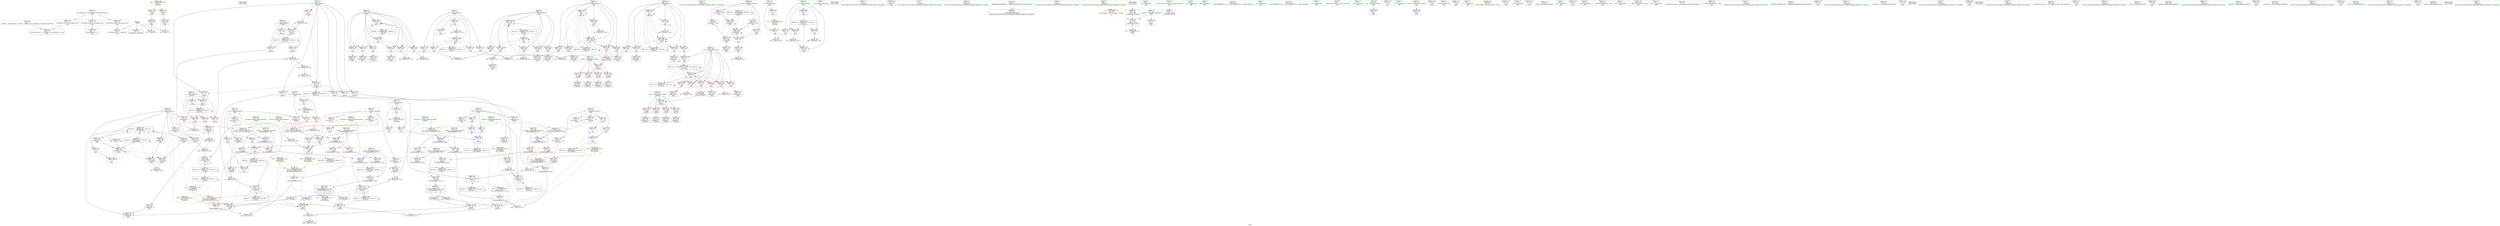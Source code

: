 digraph "SVFG" {
	label="SVFG";

	Node0x55cca238b350 [shape=record,color=grey,label="{NodeID: 0\nNullPtr}"];
	Node0x55cca238b350 -> Node0x55cca23adb00[style=solid];
	Node0x55cca238b350 -> Node0x55cca23ba220[style=solid];
	Node0x55cca238b350 -> Node0x55cca23c5840[style=solid];
	Node0x55cca238b350 -> Node0x55cca23c6140[style=solid];
	Node0x55cca240c2f0 [shape=record,color=black,label="{NodeID: 609\n334 = PHI()\n}"];
	Node0x55cca23ea6a0 [shape=record,color=yellow,style=double,label="{NodeID: 526\n52V_1 = ENCHI(MR_52V_0)\npts\{289 330000 370000 \}\nFun[_ZSt3minIiERKT_S2_S2_]}"];
	Node0x55cca23ea6a0 -> Node0x55cca23afbe0[style=dashed];
	Node0x55cca23baa70 [shape=record,color=blue,label="{NodeID: 277\n132\<--199\nref.tmp19\<--add22\n_Z4costii\n|{|<s2>7}}"];
	Node0x55cca23baa70 -> Node0x55cca23af150[style=dashed];
	Node0x55cca23baa70 -> Node0x55cca23e0660[style=dashed];
	Node0x55cca23baa70:s2 -> Node0x55cca23ea590[style=dashed,color=red];
	Node0x55cca23ae6c0 [shape=record,color=red,label="{NodeID: 194\n156\<--124\n\<--q\n_Z4costii\n}"];
	Node0x55cca23ae6c0 -> Node0x55cca23c4dc0[style=solid];
	Node0x55cca23aaf50 [shape=record,color=black,label="{NodeID: 111\n434\<--433\nidxprom40\<--\nmain\n}"];
	Node0x55cca2397070 [shape=record,color=green,label="{NodeID: 28\n404\<--1\n\<--dummyObj\nCan only get source location for instruction, argument, global var or function.}"];
	Node0x55cca23e3d60 [shape=record,color=black,label="{NodeID: 471\nMR_28V_2 = PHI(MR_28V_4, MR_28V_1, )\npts\{330000 \}\n}"];
	Node0x55cca23e3d60 -> Node0x55cca23bb770[style=dashed];
	Node0x55cca23b5160 [shape=record,color=grey,label="{NodeID: 388\n414 = Binary(413, 415, )\n}"];
	Node0x55cca23bc130 [shape=record,color=blue,label="{NodeID: 305\n282\<--340\ni32\<--\nmain\n}"];
	Node0x55cca23bc130 -> Node0x55cca23b87a0[style=dashed];
	Node0x55cca23bc130 -> Node0x55cca23b8870[style=dashed];
	Node0x55cca23bc130 -> Node0x55cca23b8940[style=dashed];
	Node0x55cca23bc130 -> Node0x55cca23b8a10[style=dashed];
	Node0x55cca23bc130 -> Node0x55cca23b8ae0[style=dashed];
	Node0x55cca23bc130 -> Node0x55cca23b8bb0[style=dashed];
	Node0x55cca23bc130 -> Node0x55cca23bc130[style=dashed];
	Node0x55cca23bc130 -> Node0x55cca23bc2d0[style=dashed];
	Node0x55cca23bc130 -> Node0x55cca23877e0[style=dashed];
	Node0x55cca23bc130 -> Node0x55cca23e1f60[style=dashed];
	Node0x55cca23afd80 [shape=record,color=red,label="{NodeID: 222\n329\<--276\n\<--it\nmain\n}"];
	Node0x55cca23afd80 -> Node0x55cca23c5cc0[style=solid];
	Node0x55cca23b1840 [shape=record,color=purple,label="{NodeID: 139\n435\<--38\narrayidx41\<--d\nmain\n}"];
	Node0x55cca23b1840 -> Node0x55cca23b9640[style=solid];
	Node0x55cca23ac2c0 [shape=record,color=green,label="{NodeID: 56\n122\<--123\nr\<--r_field_insensitive\n_Z4costii\n}"];
	Node0x55cca23ac2c0 -> Node0x55cca23ae520[style=solid];
	Node0x55cca23ac2c0 -> Node0x55cca23ae5f0[style=solid];
	Node0x55cca23ac2c0 -> Node0x55cca23ba660[style=solid];
	Node0x55cca23ac2c0 -> Node0x55cca23bab40[style=solid];
	Node0x55cca23e8de0 [shape=record,color=yellow,style=double,label="{NodeID: 499\n32V_1 = ENCHI(MR_32V_0)\npts\{400000 \}\nFun[_Z4costii]|{|<s2>5|<s3>7}}"];
	Node0x55cca23e8de0 -> Node0x55cca23aee10[style=dashed];
	Node0x55cca23e8de0 -> Node0x55cca23af150[style=dashed];
	Node0x55cca23e8de0:s2 -> Node0x55cca23ea590[style=dashed,color=red];
	Node0x55cca23e8de0:s3 -> Node0x55cca23ea590[style=dashed,color=red];
	Node0x55cca23c5cc0 [shape=record,color=grey,label="{NodeID: 416\n331 = cmp(329, 330, )\n}"];
	Node0x55cca23b9300 [shape=record,color=red,label="{NodeID: 250\n487\<--286\n\<--j54\nmain\n}"];
	Node0x55cca23b9300 -> Node0x55cca23b05d0[style=solid];
	Node0x55cca23b2f00 [shape=record,color=purple,label="{NodeID: 167\n533\<--72\nllvm.global_ctors_1\<--llvm.global_ctors\nGlob }"];
	Node0x55cca23b2f00 -> Node0x55cca23ba120[style=solid];
	Node0x55cca23adb00 [shape=record,color=black,label="{NodeID: 84\n2\<--3\ndummyVal\<--dummyVal\n}"];
	Node0x55cca23a1a00 [shape=record,color=green,label="{NodeID: 1\n7\<--1\n__dso_handle\<--dummyObj\nGlob }"];
	Node0x55cca240c3c0 [shape=record,color=black,label="{NodeID: 610\n502 = PHI()\n}"];
	Node0x55cca23bab40 [shape=record,color=blue,label="{NodeID: 278\n122\<--212\nr\<--sub27\n_Z4costii\n}"];
	Node0x55cca23bab40 -> Node0x55cca23ded60[style=dashed];
	Node0x55cca23ae790 [shape=record,color=red,label="{NodeID: 195\n170\<--124\n\<--q\n_Z4costii\n}"];
	Node0x55cca23ae790 -> Node0x55cca23c4ac0[style=solid];
	Node0x55cca23ab020 [shape=record,color=black,label="{NodeID: 112\n438\<--437\nidxprom42\<--\nmain\n}"];
	Node0x55cca2397140 [shape=record,color=green,label="{NodeID: 29\n415\<--1\n\<--dummyObj\nCan only get source location for instruction, argument, global var or function.}"];
	Node0x55cca23d5340 [shape=record,color=black,label="{NodeID: 472\nMR_30V_2 = PHI(MR_30V_4, MR_30V_1, )\npts\{370000 \}\n}"];
	Node0x55cca23d5340 -> Node0x55cca23bb840[style=dashed];
	Node0x55cca23b52e0 [shape=record,color=grey,label="{NodeID: 389\n383 = Binary(382, 148, )\n}"];
	Node0x55cca23b52e0 -> Node0x55cca23bbd20[style=solid];
	Node0x55cca23bc200 [shape=record,color=blue,label="{NodeID: 306\n284\<--12\nj\<--\nmain\n}"];
	Node0x55cca23bc200 -> Node0x55cca23b8c80[style=dashed];
	Node0x55cca23bc200 -> Node0x55cca23b8d50[style=dashed];
	Node0x55cca23bc200 -> Node0x55cca23b8e20[style=dashed];
	Node0x55cca23bc200 -> Node0x55cca23b8ef0[style=dashed];
	Node0x55cca23bc200 -> Node0x55cca23b8fc0[style=dashed];
	Node0x55cca23bc200 -> Node0x55cca23bc200[style=dashed];
	Node0x55cca23bc200 -> Node0x55cca23bc3a0[style=dashed];
	Node0x55cca23bc200 -> Node0x55cca23e2460[style=dashed];
	Node0x55cca23afe50 [shape=record,color=red,label="{NodeID: 223\n497\<--276\n\<--it\nmain\n}"];
	Node0x55cca23afe50 -> Node0x55cca23b58e0[style=solid];
	Node0x55cca23b1910 [shape=record,color=purple,label="{NodeID: 140\n439\<--38\narrayidx43\<--d\nmain\n}"];
	Node0x55cca23b1910 -> Node0x55cca23b9710[style=solid];
	Node0x55cca23ac390 [shape=record,color=green,label="{NodeID: 57\n124\<--125\nq\<--q_field_insensitive\n_Z4costii\n}"];
	Node0x55cca23ac390 -> Node0x55cca23ae6c0[style=solid];
	Node0x55cca23ac390 -> Node0x55cca23ae790[style=solid];
	Node0x55cca23ac390 -> Node0x55cca23ae860[style=solid];
	Node0x55cca23ac390 -> Node0x55cca23ae930[style=solid];
	Node0x55cca23ac390 -> Node0x55cca23aea00[style=solid];
	Node0x55cca23ac390 -> Node0x55cca23aead0[style=solid];
	Node0x55cca23ac390 -> Node0x55cca23ba730[style=solid];
	Node0x55cca23e8ec0 [shape=record,color=yellow,style=double,label="{NodeID: 500\n54V_1 = ENCHI(MR_54V_0)\npts\{1 \}\nFun[main]}"];
	Node0x55cca23e8ec0 -> Node0x55cca23b3920[style=dashed];
	Node0x55cca23e8ec0 -> Node0x55cca23b39f0[style=dashed];
	Node0x55cca23c5e40 [shape=record,color=grey,label="{NodeID: 417\n236 = cmp(233, 235, )\n}"];
	Node0x55cca23b93d0 [shape=record,color=red,label="{NodeID: 251\n492\<--286\n\<--j54\nmain\n}"];
	Node0x55cca23b93d0 -> Node0x55cca23b5be0[style=solid];
	Node0x55cca23b3000 [shape=record,color=purple,label="{NodeID: 168\n534\<--72\nllvm.global_ctors_2\<--llvm.global_ctors\nGlob }"];
	Node0x55cca23b3000 -> Node0x55cca23ba220[style=solid];
	Node0x55cca23adc00 [shape=record,color=black,label="{NodeID: 85\n273\<--12\nmain_ret\<--\nmain\n}"];
	Node0x55cca2397650 [shape=record,color=green,label="{NodeID: 2\n9\<--1\n\<--dummyObj\nCan only get source location for instruction, argument, global var or function.}"];
	Node0x55cca240c490 [shape=record,color=black,label="{NodeID: 611\n222 = PHI(126, 130, )\n0th arg _ZSt3maxIiERKT_S2_S2_ }"];
	Node0x55cca240c490 -> Node0x55cca23bace0[style=solid];
	Node0x55cca23bac10 [shape=record,color=blue,label="{NodeID: 279\n120\<--215\nl\<--\n_Z4costii\n}"];
	Node0x55cca23bac10 -> Node0x55cca23de860[style=dashed];
	Node0x55cca23ae860 [shape=record,color=red,label="{NodeID: 196\n186\<--124\n\<--q\n_Z4costii\n}"];
	Node0x55cca23ae860 -> Node0x55cca23b61e0[style=solid];
	Node0x55cca23ab0f0 [shape=record,color=black,label="{NodeID: 113\n463\<--462\nidxprom52\<--\nmain\n}"];
	Node0x55cca2397240 [shape=record,color=green,label="{NodeID: 30\n459\<--1\n\<--dummyObj\nCan only get source location for instruction, argument, global var or function.}"];
	Node0x55cca23d5840 [shape=record,color=black,label="{NodeID: 473\nMR_32V_2 = PHI(MR_32V_5, MR_32V_1, )\npts\{400000 \}\n}"];
	Node0x55cca23d5840 -> Node0x55cca23b9640[style=dashed];
	Node0x55cca23d5840 -> Node0x55cca23b9710[style=dashed];
	Node0x55cca23d5840 -> Node0x55cca23b9980[style=dashed];
	Node0x55cca23d5840 -> Node0x55cca23bbec0[style=dashed];
	Node0x55cca23d5840 -> Node0x55cca23de360[style=dashed];
	Node0x55cca23d5840 -> Node0x55cca23d5840[style=dashed];
	Node0x55cca23b5460 [shape=record,color=grey,label="{NodeID: 390\n147 = Binary(146, 148, )\n}"];
	Node0x55cca23b5460 -> Node0x55cca23c4c40[style=solid];
	Node0x55cca23bc2d0 [shape=record,color=blue,label="{NodeID: 307\n282\<--443\ni32\<--\nmain\n}"];
	Node0x55cca23bc2d0 -> Node0x55cca23877e0[style=dashed];
	Node0x55cca23aff20 [shape=record,color=red,label="{NodeID: 224\n506\<--276\n\<--it\nmain\n}"];
	Node0x55cca23aff20 -> Node0x55cca23b5760[style=solid];
	Node0x55cca23b19e0 [shape=record,color=purple,label="{NodeID: 141\n475\<--38\narrayidx59\<--d\nmain\n|{<s0>17}}"];
	Node0x55cca23b19e0:s0 -> Node0x55cca240cad0[style=solid,color=red];
	Node0x55cca23ac460 [shape=record,color=green,label="{NodeID: 58\n126\<--127\nref.tmp\<--ref.tmp_field_insensitive\n_Z4costii\n|{|<s1>4}}"];
	Node0x55cca23ac460 -> Node0x55cca23ba800[style=solid];
	Node0x55cca23ac460:s1 -> Node0x55cca240c490[style=solid,color=red];
	Node0x55cca23e8fd0 [shape=record,color=yellow,style=double,label="{NodeID: 501\n56V_1 = ENCHI(MR_56V_0)\npts\{13 \}\nFun[main]}"];
	Node0x55cca23e8fd0 -> Node0x55cca23b3100[style=dashed];
	Node0x55cca23c5fc0 [shape=record,color=grey,label="{NodeID: 418\n180 = cmp(165, 179, )\n}"];
	Node0x55cca23b94a0 [shape=record,color=red,label="{NodeID: 252\n412\<--411\n\<--\nmain\n}"];
	Node0x55cca23b94a0 -> Node0x55cca23aace0[style=solid];
	Node0x55cca23b3100 [shape=record,color=red,label="{NodeID: 169\n330\<--11\n\<--t\nmain\n}"];
	Node0x55cca23b3100 -> Node0x55cca23c5cc0[style=solid];
	Node0x55cca23adcd0 [shape=record,color=black,label="{NodeID: 86\n85\<--86\n\<--_ZNSt8ios_base4InitD1Ev\nCan only get source location for instruction, argument, global var or function.}"];
	Node0x55cca238a4a0 [shape=record,color=green,label="{NodeID: 3\n12\<--1\n\<--dummyObj\nCan only get source location for instruction, argument, global var or function.}"];
	Node0x55cca240c730 [shape=record,color=black,label="{NodeID: 612\n223 = PHI(161, 191, )\n1st arg _ZSt3maxIiERKT_S2_S2_ }"];
	Node0x55cca240c730 -> Node0x55cca23badb0[style=solid];
	Node0x55cca23bace0 [shape=record,color=blue,label="{NodeID: 280\n226\<--222\n__a.addr\<--__a\n_ZSt3maxIiERKT_S2_S2_\n}"];
	Node0x55cca23bace0 -> Node0x55cca23af2f0[style=dashed];
	Node0x55cca23bace0 -> Node0x55cca23af3c0[style=dashed];
	Node0x55cca23ae930 [shape=record,color=red,label="{NodeID: 197\n198\<--124\n\<--q\n_Z4costii\n}"];
	Node0x55cca23ae930 -> Node0x55cca23c47c0[style=solid];
	Node0x55cca23ab1c0 [shape=record,color=black,label="{NodeID: 114\n474\<--473\nidxprom58\<--\nmain\n}"];
	Node0x55cca2397340 [shape=record,color=green,label="{NodeID: 31\n466\<--1\n\<--dummyObj\nCan only get source location for instruction, argument, global var or function.}"];
	Node0x55cca23d5930 [shape=record,color=black,label="{NodeID: 474\nMR_84V_2 = PHI(MR_84V_5, MR_84V_1, )\npts\{430000 \}\n}"];
	Node0x55cca23d5930 -> Node0x55cca23b94a0[style=dashed];
	Node0x55cca23d5930 -> Node0x55cca23b9570[style=dashed];
	Node0x55cca23d5930 -> Node0x55cca23bbf90[style=dashed];
	Node0x55cca23d5930 -> Node0x55cca23bc470[style=dashed];
	Node0x55cca23d5930 -> Node0x55cca23d5930[style=dashed];
	Node0x55cca23b55e0 [shape=record,color=grey,label="{NodeID: 391\n407 = Binary(406, 148, )\n}"];
	Node0x55cca23b55e0 -> Node0x55cca23bc060[style=solid];
	Node0x55cca23bc3a0 [shape=record,color=blue,label="{NodeID: 308\n284\<--448\nj\<--inc46\nmain\n}"];
	Node0x55cca23bc3a0 -> Node0x55cca23b8c80[style=dashed];
	Node0x55cca23bc3a0 -> Node0x55cca23b8d50[style=dashed];
	Node0x55cca23bc3a0 -> Node0x55cca23b8e20[style=dashed];
	Node0x55cca23bc3a0 -> Node0x55cca23b8ef0[style=dashed];
	Node0x55cca23bc3a0 -> Node0x55cca23b8fc0[style=dashed];
	Node0x55cca23bc3a0 -> Node0x55cca23bc200[style=dashed];
	Node0x55cca23bc3a0 -> Node0x55cca23bc3a0[style=dashed];
	Node0x55cca23bc3a0 -> Node0x55cca23e2460[style=dashed];
	Node0x55cca23afff0 [shape=record,color=red,label="{NodeID: 225\n363\<--278\n\<--i\nmain\n}"];
	Node0x55cca23afff0 -> Node0x55cca23c5b40[style=solid];
	Node0x55cca23b1ab0 [shape=record,color=purple,label="{NodeID: 142\n478\<--38\narrayidx61\<--d\nmain\n}"];
	Node0x55cca23b1ab0 -> Node0x55cca23b97e0[style=solid];
	Node0x55cca23ac530 [shape=record,color=green,label="{NodeID: 59\n128\<--129\nref.tmp4\<--ref.tmp4_field_insensitive\n_Z4costii\n|{|<s1>5}}"];
	Node0x55cca23ac530 -> Node0x55cca23ba8d0[style=solid];
	Node0x55cca23ac530:s1 -> Node0x55cca240cad0[style=solid,color=red];
	Node0x55cca23e90b0 [shape=record,color=yellow,style=double,label="{NodeID: 502\n58V_1 = ENCHI(MR_58V_0)\npts\{15 \}\nFun[main]}"];
	Node0x55cca23e90b0 -> Node0x55cca23b31d0[style=dashed];
	Node0x55cca23e90b0 -> Node0x55cca23b32a0[style=dashed];
	Node0x55cca23c6140 [shape=record,color=grey,label="{NodeID: 419\n297 = cmp(294, 3, )\n}"];
	Node0x55cca23b9570 [shape=record,color=red,label="{NodeID: 253\n427\<--426\n\<--arrayidx37\nmain\n}"];
	Node0x55cca23b9570 -> Node0x55cca23aae80[style=solid];
	Node0x55cca23b31d0 [shape=record,color=red,label="{NodeID: 170\n349\<--14\n\<--w\nmain\n}"];
	Node0x55cca23b31d0 -> Node0x55cca23bb910[style=solid];
	Node0x55cca23addd0 [shape=record,color=black,label="{NodeID: 87\n106\<--102\nconv\<--call\n__cxx_global_var_init.1\n}"];
	Node0x55cca23addd0 -> Node0x55cca23ba320[style=solid];
	Node0x55cca238a150 [shape=record,color=green,label="{NodeID: 4\n44\<--1\n.str\<--dummyObj\nGlob }"];
	Node0x55cca240c8b0 [shape=record,color=black,label="{NodeID: 613\n114 = PHI(480, )\n0th arg _Z4costii }"];
	Node0x55cca240c8b0 -> Node0x55cca23ba3f0[style=solid];
	Node0x55cca23badb0 [shape=record,color=blue,label="{NodeID: 281\n228\<--223\n__b.addr\<--__b\n_ZSt3maxIiERKT_S2_S2_\n}"];
	Node0x55cca23badb0 -> Node0x55cca23af490[style=dashed];
	Node0x55cca23badb0 -> Node0x55cca23af560[style=dashed];
	Node0x55cca23aea00 [shape=record,color=red,label="{NodeID: 198\n211\<--124\n\<--q\n_Z4costii\n}"];
	Node0x55cca23aea00 -> Node0x55cca23c4640[style=solid];
	Node0x55cca23b0540 [shape=record,color=black,label="{NodeID: 115\n477\<--476\nidxprom60\<--\nmain\n}"];
	Node0x55cca2397440 [shape=record,color=green,label="{NodeID: 32\n4\<--6\n_ZStL8__ioinit\<--_ZStL8__ioinit_field_insensitive\nGlob }"];
	Node0x55cca2397440 -> Node0x55cca23b0660[style=solid];
	Node0x55cca23d5a20 [shape=record,color=black,label="{NodeID: 475\nMR_44V_3 = PHI(MR_44V_4, MR_44V_2, )\npts\{250 \}\n}"];
	Node0x55cca23d5a20 -> Node0x55cca23af7d0[style=dashed];
	Node0x55cca23b5760 [shape=record,color=grey,label="{NodeID: 392\n507 = Binary(506, 148, )\n}"];
	Node0x55cca23b5760 -> Node0x55cca23bc880[style=solid];
	Node0x55cca23bc470 [shape=record,color=blue,label="{NodeID: 309\n464\<--466\narrayidx53\<--\nmain\n}"];
	Node0x55cca23bc470 -> Node0x55cca23b94a0[style=dashed];
	Node0x55cca23bc470 -> Node0x55cca23b9570[style=dashed];
	Node0x55cca23bc470 -> Node0x55cca23bc470[style=dashed];
	Node0x55cca23bc470 -> Node0x55cca23d5930[style=dashed];
	Node0x55cca23b00c0 [shape=record,color=red,label="{NodeID: 226\n367\<--278\n\<--i\nmain\n}"];
	Node0x55cca23b00c0 -> Node0x55cca23ab750[style=solid];
	Node0x55cca23b1b80 [shape=record,color=purple,label="{NodeID: 143\n489\<--38\narrayidx66\<--d\nmain\n}"];
	Node0x55cca23b1b80 -> Node0x55cca23bc6e0[style=solid];
	Node0x55cca23ac600 [shape=record,color=green,label="{NodeID: 60\n130\<--131\nref.tmp12\<--ref.tmp12_field_insensitive\n_Z4costii\n|{|<s1>6}}"];
	Node0x55cca23ac600 -> Node0x55cca23ba9a0[style=solid];
	Node0x55cca23ac600:s1 -> Node0x55cca240c490[style=solid,color=red];
	Node0x55cca23e9190 [shape=record,color=yellow,style=double,label="{NodeID: 503\n60V_1 = ENCHI(MR_60V_0)\npts\{17 \}\nFun[main]}"];
	Node0x55cca23e9190 -> Node0x55cca23b3370[style=dashed];
	Node0x55cca23e9190 -> Node0x55cca23b3440[style=dashed];
	Node0x55cca23c62c0 [shape=record,color=grey,label="{NodeID: 420\n452 = cmp(451, 340, )\n}"];
	Node0x55cca23b9640 [shape=record,color=red,label="{NodeID: 254\n436\<--435\n\<--arrayidx41\nmain\n}"];
	Node0x55cca23b9640 -> Node0x55cca23c4f40[style=solid];
	Node0x55cca23b32a0 [shape=record,color=red,label="{NodeID: 171\n354\<--14\n\<--w\nmain\n}"];
	Node0x55cca23b32a0 -> Node0x55cca23bbab0[style=solid];
	Node0x55cca23adea0 [shape=record,color=black,label="{NodeID: 88\n153\<--152\nidxprom\<--\n_Z4costii\n}"];
	Node0x55cca2394e60 [shape=record,color=green,label="{NodeID: 5\n46\<--1\n.str.2\<--dummyObj\nGlob }"];
	Node0x55cca240c9c0 [shape=record,color=black,label="{NodeID: 614\n115 = PHI(481, )\n1st arg _Z4costii }"];
	Node0x55cca240c9c0 -> Node0x55cca23ba4c0[style=solid];
	Node0x55cca23bae80 [shape=record,color=blue,label="{NodeID: 282\n224\<--238\nretval\<--\n_ZSt3maxIiERKT_S2_S2_\n}"];
	Node0x55cca23bae80 -> Node0x55cca23872e0[style=dashed];
	Node0x55cca23aead0 [shape=record,color=red,label="{NodeID: 199\n215\<--124\n\<--q\n_Z4costii\n}"];
	Node0x55cca23aead0 -> Node0x55cca23bac10[style=solid];
	Node0x55cca23b05d0 [shape=record,color=black,label="{NodeID: 116\n488\<--487\nidxprom65\<--\nmain\n}"];
	Node0x55cca23a9e30 [shape=record,color=green,label="{NodeID: 33\n8\<--10\n_ZL2pi\<--_ZL2pi_field_insensitive\nGlob }"];
	Node0x55cca23a9e30 -> Node0x55cca23b9a50[style=solid];
	Node0x55cca23a9e30 -> Node0x55cca23ba320[style=solid];
	Node0x55cca23b58e0 [shape=record,color=grey,label="{NodeID: 393\n498 = Binary(497, 148, )\n}"];
	Node0x55cca23bc540 [shape=record,color=blue,label="{NodeID: 310\n286\<--12\nj54\<--\nmain\n}"];
	Node0x55cca23bc540 -> Node0x55cca23b9090[style=dashed];
	Node0x55cca23bc540 -> Node0x55cca23b9160[style=dashed];
	Node0x55cca23bc540 -> Node0x55cca23b9230[style=dashed];
	Node0x55cca23bc540 -> Node0x55cca23b9300[style=dashed];
	Node0x55cca23bc540 -> Node0x55cca23b93d0[style=dashed];
	Node0x55cca23bc540 -> Node0x55cca23bc540[style=dashed];
	Node0x55cca23bc540 -> Node0x55cca23bc7b0[style=dashed];
	Node0x55cca23bc540 -> Node0x55cca23e2960[style=dashed];
	Node0x55cca23b0190 [shape=record,color=red,label="{NodeID: 227\n370\<--278\n\<--i\nmain\n}"];
	Node0x55cca23b0190 -> Node0x55cca23ab820[style=solid];
	Node0x55cca23b1c50 [shape=record,color=purple,label="{NodeID: 144\n499\<--38\n\<--d\nmain\n}"];
	Node0x55cca23b1c50 -> Node0x55cca23b9980[style=solid];
	Node0x55cca23ac6d0 [shape=record,color=green,label="{NodeID: 61\n132\<--133\nref.tmp19\<--ref.tmp19_field_insensitive\n_Z4costii\n|{|<s1>7}}"];
	Node0x55cca23ac6d0 -> Node0x55cca23baa70[style=solid];
	Node0x55cca23ac6d0:s1 -> Node0x55cca240cad0[style=solid,color=red];
	Node0x55cca23c6440 [shape=record,color=grey,label="{NodeID: 421\n206 = cmp(193, 205, )\n}"];
	Node0x55cca23c6440 -> Node0x55cca23b4620[style=solid];
	Node0x55cca23b9710 [shape=record,color=red,label="{NodeID: 255\n440\<--439\n\<--arrayidx43\nmain\n}"];
	Node0x55cca23b9710 -> Node0x55cca23c4f40[style=solid];
	Node0x55cca23b3370 [shape=record,color=red,label="{NodeID: 172\n345\<--16\n\<--h\nmain\n}"];
	Node0x55cca23b3370 -> Node0x55cca23c4500[style=solid];
	Node0x55cca23adf70 [shape=record,color=black,label="{NodeID: 89\n160\<--159\nidxprom2\<--\n_Z4costii\n}"];
	Node0x55cca2395a50 [shape=record,color=green,label="{NodeID: 6\n48\<--1\nstdin\<--dummyObj\nGlob }"];
	Node0x55cca240cad0 [shape=record,color=black,label="{NodeID: 615\n247 = PHI(128, 132, 475, )\n0th arg _ZSt3minIiERKT_S2_S2_ }"];
	Node0x55cca240cad0 -> Node0x55cca23bb020[style=solid];
	Node0x55cca23baf50 [shape=record,color=blue,label="{NodeID: 283\n224\<--241\nretval\<--\n_ZSt3maxIiERKT_S2_S2_\n}"];
	Node0x55cca23baf50 -> Node0x55cca23872e0[style=dashed];
	Node0x55cca23aeba0 [shape=record,color=red,label="{NodeID: 200\n155\<--154\n\<--arrayidx\n_Z4costii\n}"];
	Node0x55cca23aeba0 -> Node0x55cca23c4dc0[style=solid];
	Node0x55cca23b0660 [shape=record,color=purple,label="{NodeID: 117\n83\<--4\n\<--_ZStL8__ioinit\n__cxx_global_var_init\n}"];
	Node0x55cca23a9ec0 [shape=record,color=green,label="{NodeID: 34\n11\<--13\nt\<--t_field_insensitive\nGlob }"];
	Node0x55cca23a9ec0 -> Node0x55cca23b3100[style=solid];
	Node0x55cca23a9ec0 -> Node0x55cca23b9b20[style=solid];
	Node0x55cca23b5a60 [shape=record,color=grey,label="{NodeID: 394\n146 = Binary(144, 145, )\n}"];
	Node0x55cca23b5a60 -> Node0x55cca23b5460[style=solid];
	Node0x55cca23bc610 [shape=record,color=blue,label="{NodeID: 311\n288\<--483\nref.tmp\<--add63\nmain\n|{|<s2>17}}"];
	Node0x55cca23bc610 -> Node0x55cca23b98b0[style=dashed];
	Node0x55cca23bc610 -> Node0x55cca23dde60[style=dashed];
	Node0x55cca23bc610:s2 -> Node0x55cca23ea6a0[style=dashed,color=red];
	Node0x55cca23b0260 [shape=record,color=red,label="{NodeID: 228\n373\<--278\n\<--i\nmain\n}"];
	Node0x55cca23b0260 -> Node0x55cca23ab8f0[style=solid];
	Node0x55cca23b1d20 [shape=record,color=purple,label="{NodeID: 145\n402\<--41\narrayidx27\<--used\nmain\n}"];
	Node0x55cca23b1d20 -> Node0x55cca23bbf90[style=solid];
	Node0x55cca23ac7a0 [shape=record,color=green,label="{NodeID: 62\n163\<--164\n_ZSt3maxIiERKT_S2_S2_\<--_ZSt3maxIiERKT_S2_S2__field_insensitive\n}"];
	Node0x55cca23c65c0 [shape=record,color=grey,label="{NodeID: 422\n471 = cmp(469, 470, )\n}"];
	Node0x55cca23b97e0 [shape=record,color=red,label="{NodeID: 256\n479\<--478\n\<--arrayidx61\nmain\n}"];
	Node0x55cca23b97e0 -> Node0x55cca23b5ee0[style=solid];
	Node0x55cca23b3440 [shape=record,color=red,label="{NodeID: 173\n357\<--16\n\<--h\nmain\n}"];
	Node0x55cca23b3440 -> Node0x55cca23b5d60[style=solid];
	Node0x55cca23ae040 [shape=record,color=black,label="{NodeID: 90\n167\<--166\nidxprom5\<--\n_Z4costii\n}"];
	Node0x55cca2394d10 [shape=record,color=green,label="{NodeID: 7\n49\<--1\n.str.3\<--dummyObj\nGlob }"];
	Node0x55cca240cd80 [shape=record,color=black,label="{NodeID: 616\n248 = PHI(175, 203, 288, )\n1st arg _ZSt3minIiERKT_S2_S2_ }"];
	Node0x55cca240cd80 -> Node0x55cca23bb0f0[style=solid];
	Node0x55cca23bb020 [shape=record,color=blue,label="{NodeID: 284\n251\<--247\n__a.addr\<--__a\n_ZSt3minIiERKT_S2_S2_\n}"];
	Node0x55cca23bb020 -> Node0x55cca23af8a0[style=dashed];
	Node0x55cca23bb020 -> Node0x55cca23af970[style=dashed];
	Node0x55cca23aec70 [shape=record,color=red,label="{NodeID: 201\n165\<--162\n\<--call\n_Z4costii\n}"];
	Node0x55cca23aec70 -> Node0x55cca23c5fc0[style=solid];
	Node0x55cca23b0730 [shape=record,color=purple,label="{NodeID: 118\n154\<--22\narrayidx\<--x0\n_Z4costii\n}"];
	Node0x55cca23b0730 -> Node0x55cca23aeba0[style=solid];
	Node0x55cca23a9f50 [shape=record,color=green,label="{NodeID: 35\n14\<--15\nw\<--w_field_insensitive\nGlob }"];
	Node0x55cca23a9f50 -> Node0x55cca23b31d0[style=solid];
	Node0x55cca23a9f50 -> Node0x55cca23b32a0[style=solid];
	Node0x55cca23a9f50 -> Node0x55cca23b9c20[style=solid];
	Node0x55cca23b5be0 [shape=record,color=grey,label="{NodeID: 395\n493 = Binary(492, 148, )\n}"];
	Node0x55cca23b5be0 -> Node0x55cca23bc7b0[style=solid];
	Node0x55cca23bc6e0 [shape=record,color=blue,label="{NodeID: 312\n489\<--486\narrayidx66\<--\nmain\n}"];
	Node0x55cca23bc6e0 -> Node0x55cca23de360[style=dashed];
	Node0x55cca23b0330 [shape=record,color=red,label="{NodeID: 229\n376\<--278\n\<--i\nmain\n}"];
	Node0x55cca23b0330 -> Node0x55cca23ab9c0[style=solid];
	Node0x55cca23b1df0 [shape=record,color=purple,label="{NodeID: 146\n411\<--41\n\<--used\nmain\n}"];
	Node0x55cca23b1df0 -> Node0x55cca23b94a0[style=solid];
	Node0x55cca23ac8a0 [shape=record,color=green,label="{NodeID: 63\n177\<--178\n_ZSt3minIiERKT_S2_S2_\<--_ZSt3minIiERKT_S2_S2__field_insensitive\n}"];
	Node0x55cca23872e0 [shape=record,color=black,label="{NodeID: 423\nMR_34V_3 = PHI(MR_34V_4, MR_34V_2, )\npts\{225 \}\n}"];
	Node0x55cca23872e0 -> Node0x55cca23af220[style=dashed];
	Node0x55cca23b98b0 [shape=record,color=red,label="{NodeID: 257\n486\<--485\n\<--call64\nmain\n}"];
	Node0x55cca23b98b0 -> Node0x55cca23bc6e0[style=solid];
	Node0x55cca23b3510 [shape=record,color=red,label="{NodeID: 174\n335\<--18\n\<--n\nmain\n}"];
	Node0x55cca23b3510 -> Node0x55cca23b6060[style=solid];
	Node0x55cca23ae110 [shape=record,color=black,label="{NodeID: 91\n174\<--173\nidxprom8\<--\n_Z4costii\n}"];
	Node0x55cca238a320 [shape=record,color=green,label="{NodeID: 8\n51\<--1\n.str.4\<--dummyObj\nGlob }"];
	Node0x55cca23bb0f0 [shape=record,color=blue,label="{NodeID: 285\n253\<--248\n__b.addr\<--__b\n_ZSt3minIiERKT_S2_S2_\n}"];
	Node0x55cca23bb0f0 -> Node0x55cca23afa40[style=dashed];
	Node0x55cca23bb0f0 -> Node0x55cca23afb10[style=dashed];
	Node0x55cca23aed40 [shape=record,color=red,label="{NodeID: 202\n169\<--168\n\<--arrayidx6\n_Z4costii\n}"];
	Node0x55cca23aed40 -> Node0x55cca23c4ac0[style=solid];
	Node0x55cca23b0800 [shape=record,color=purple,label="{NodeID: 119\n161\<--22\narrayidx3\<--x0\n_Z4costii\n|{<s0>4}}"];
	Node0x55cca23b0800:s0 -> Node0x55cca240c730[style=solid,color=red];
	Node0x55cca23a9fe0 [shape=record,color=green,label="{NodeID: 36\n16\<--17\nh\<--h_field_insensitive\nGlob }"];
	Node0x55cca23a9fe0 -> Node0x55cca23b3370[style=solid];
	Node0x55cca23a9fe0 -> Node0x55cca23b3440[style=solid];
	Node0x55cca23a9fe0 -> Node0x55cca23b9d20[style=solid];
	Node0x55cca23b5d60 [shape=record,color=grey,label="{NodeID: 396\n358 = Binary(357, 148, )\n}"];
	Node0x55cca23b5d60 -> Node0x55cca23bbb80[style=solid];
	Node0x55cca23bc7b0 [shape=record,color=blue,label="{NodeID: 313\n286\<--493\nj54\<--inc68\nmain\n}"];
	Node0x55cca23bc7b0 -> Node0x55cca23b9090[style=dashed];
	Node0x55cca23bc7b0 -> Node0x55cca23b9160[style=dashed];
	Node0x55cca23bc7b0 -> Node0x55cca23b9230[style=dashed];
	Node0x55cca23bc7b0 -> Node0x55cca23b9300[style=dashed];
	Node0x55cca23bc7b0 -> Node0x55cca23b93d0[style=dashed];
	Node0x55cca23bc7b0 -> Node0x55cca23bc540[style=dashed];
	Node0x55cca23bc7b0 -> Node0x55cca23bc7b0[style=dashed];
	Node0x55cca23bc7b0 -> Node0x55cca23e2960[style=dashed];
	Node0x55cca23b0400 [shape=record,color=red,label="{NodeID: 230\n382\<--278\n\<--i\nmain\n}"];
	Node0x55cca23b0400 -> Node0x55cca23b52e0[style=solid];
	Node0x55cca23b1ec0 [shape=record,color=purple,label="{NodeID: 147\n426\<--41\narrayidx37\<--used\nmain\n}"];
	Node0x55cca23b1ec0 -> Node0x55cca23b9570[style=solid];
	Node0x55cca23ac9a0 [shape=record,color=green,label="{NodeID: 64\n224\<--225\nretval\<--retval_field_insensitive\n_ZSt3maxIiERKT_S2_S2_\n}"];
	Node0x55cca23ac9a0 -> Node0x55cca23af220[style=solid];
	Node0x55cca23ac9a0 -> Node0x55cca23bae80[style=solid];
	Node0x55cca23ac9a0 -> Node0x55cca23baf50[style=solid];
	Node0x55cca23877e0 [shape=record,color=black,label="{NodeID: 424\nMR_72V_6 = PHI(MR_72V_7, MR_72V_5, MR_72V_5, )\npts\{283 \}\n}"];
	Node0x55cca23877e0 -> Node0x55cca23b87a0[style=dashed];
	Node0x55cca23877e0 -> Node0x55cca23b8870[style=dashed];
	Node0x55cca23877e0 -> Node0x55cca23b8940[style=dashed];
	Node0x55cca23877e0 -> Node0x55cca23b8a10[style=dashed];
	Node0x55cca23877e0 -> Node0x55cca23b8ae0[style=dashed];
	Node0x55cca23877e0 -> Node0x55cca23b8bb0[style=dashed];
	Node0x55cca23877e0 -> Node0x55cca23bc130[style=dashed];
	Node0x55cca23877e0 -> Node0x55cca23bc2d0[style=dashed];
	Node0x55cca23877e0 -> Node0x55cca23877e0[style=dashed];
	Node0x55cca23877e0 -> Node0x55cca23e1f60[style=dashed];
	Node0x55cca23b9980 [shape=record,color=red,label="{NodeID: 258\n500\<--499\n\<--\nmain\n}"];
	Node0x55cca23b35e0 [shape=record,color=red,label="{NodeID: 175\n364\<--18\n\<--n\nmain\n}"];
	Node0x55cca23b35e0 -> Node0x55cca23c5b40[style=solid];
	Node0x55cca23ae1e0 [shape=record,color=black,label="{NodeID: 92\n183\<--182\nidxprom13\<--\n_Z4costii\n}"];
	Node0x55cca238a3b0 [shape=record,color=green,label="{NodeID: 9\n53\<--1\n__PRETTY_FUNCTION__.main\<--dummyObj\nGlob }"];
	Node0x55cca23dde60 [shape=record,color=black,label="{NodeID: 452\nMR_22V_4 = PHI(MR_22V_5, MR_22V_3, )\npts\{289 \}\n}"];
	Node0x55cca23dde60 -> Node0x55cca23bc610[style=dashed];
	Node0x55cca23dde60 -> Node0x55cca23dde60[style=dashed];
	Node0x55cca23dde60 -> Node0x55cca23e2e60[style=dashed];
	Node0x55cca23bb1c0 [shape=record,color=blue,label="{NodeID: 286\n249\<--263\nretval\<--\n_ZSt3minIiERKT_S2_S2_\n}"];
	Node0x55cca23bb1c0 -> Node0x55cca23d5a20[style=dashed];
	Node0x55cca23aee10 [shape=record,color=red,label="{NodeID: 203\n179\<--176\n\<--call10\n_Z4costii\n}"];
	Node0x55cca23aee10 -> Node0x55cca23c5fc0[style=solid];
	Node0x55cca23b08d0 [shape=record,color=purple,label="{NodeID: 120\n338\<--22\n\<--x0\nmain\n}"];
	Node0x55cca23b08d0 -> Node0x55cca23bb5d0[style=solid];
	Node0x55cca23aa070 [shape=record,color=green,label="{NodeID: 37\n18\<--19\nn\<--n_field_insensitive\nGlob }"];
	Node0x55cca23aa070 -> Node0x55cca23b3510[style=solid];
	Node0x55cca23aa070 -> Node0x55cca23b35e0[style=solid];
	Node0x55cca23aa070 -> Node0x55cca23b36b0[style=solid];
	Node0x55cca23aa070 -> Node0x55cca23b3780[style=solid];
	Node0x55cca23aa070 -> Node0x55cca23b3850[style=solid];
	Node0x55cca23aa070 -> Node0x55cca23b9e20[style=solid];
	Node0x55cca23aa070 -> Node0x55cca23bb500[style=solid];
	Node0x55cca23b5ee0 [shape=record,color=grey,label="{NodeID: 397\n483 = Binary(479, 482, )\n}"];
	Node0x55cca23b5ee0 -> Node0x55cca23bc610[style=solid];
	Node0x55cca23bc880 [shape=record,color=blue,label="{NodeID: 314\n276\<--507\nit\<--inc73\nmain\n}"];
	Node0x55cca23bc880 -> Node0x55cca23e1060[style=dashed];
	Node0x55cca23b83d0 [shape=record,color=red,label="{NodeID: 231\n388\<--280\n\<--i19\nmain\n}"];
	Node0x55cca23b83d0 -> Node0x55cca23c5540[style=solid];
	Node0x55cca23b1f90 [shape=record,color=purple,label="{NodeID: 148\n464\<--41\narrayidx53\<--used\nmain\n}"];
	Node0x55cca23b1f90 -> Node0x55cca23bc470[style=solid];
	Node0x55cca23aca70 [shape=record,color=green,label="{NodeID: 65\n226\<--227\n__a.addr\<--__a.addr_field_insensitive\n_ZSt3maxIiERKT_S2_S2_\n}"];
	Node0x55cca23aca70 -> Node0x55cca23af2f0[style=solid];
	Node0x55cca23aca70 -> Node0x55cca23af3c0[style=solid];
	Node0x55cca23aca70 -> Node0x55cca23bace0[style=solid];
	Node0x55cca23b9a50 [shape=record,color=blue,label="{NodeID: 259\n8\<--9\n_ZL2pi\<--\nGlob }"];
	Node0x55cca23b36b0 [shape=record,color=red,label="{NodeID: 176\n389\<--18\n\<--n\nmain\n}"];
	Node0x55cca23b36b0 -> Node0x55cca23c5540[style=solid];
	Node0x55cca23ae2b0 [shape=record,color=black,label="{NodeID: 93\n190\<--189\nidxprom16\<--\n_Z4costii\n}"];
	Node0x55cca23961d0 [shape=record,color=green,label="{NodeID: 10\n55\<--1\n.str.5\<--dummyObj\nGlob }"];
	Node0x55cca23de360 [shape=record,color=black,label="{NodeID: 453\nMR_32V_6 = PHI(MR_32V_7, MR_32V_5, )\npts\{400000 \}\n|{|<s8>16|<s9>17}}"];
	Node0x55cca23de360 -> Node0x55cca23b9640[style=dashed];
	Node0x55cca23de360 -> Node0x55cca23b9710[style=dashed];
	Node0x55cca23de360 -> Node0x55cca23b97e0[style=dashed];
	Node0x55cca23de360 -> Node0x55cca23b98b0[style=dashed];
	Node0x55cca23de360 -> Node0x55cca23b9980[style=dashed];
	Node0x55cca23de360 -> Node0x55cca23bc6e0[style=dashed];
	Node0x55cca23de360 -> Node0x55cca23de360[style=dashed];
	Node0x55cca23de360 -> Node0x55cca23d5840[style=dashed];
	Node0x55cca23de360:s8 -> Node0x55cca23e8de0[style=dashed,color=red];
	Node0x55cca23de360:s9 -> Node0x55cca23ea590[style=dashed,color=red];
	Node0x55cca23bb290 [shape=record,color=blue,label="{NodeID: 287\n249\<--266\nretval\<--\n_ZSt3minIiERKT_S2_S2_\n}"];
	Node0x55cca23bb290 -> Node0x55cca23d5a20[style=dashed];
	Node0x55cca23aeee0 [shape=record,color=red,label="{NodeID: 204\n185\<--184\n\<--arrayidx14\n_Z4costii\n}"];
	Node0x55cca23aeee0 -> Node0x55cca23b61e0[style=solid];
	Node0x55cca23b09a0 [shape=record,color=purple,label="{NodeID: 121\n350\<--22\n\<--x0\nmain\n}"];
	Node0x55cca23b09a0 -> Node0x55cca23bb910[style=solid];
	Node0x55cca23aa130 [shape=record,color=green,label="{NodeID: 38\n20\<--21\nans\<--ans_field_insensitive\nGlob }"];
	Node0x55cca23aa130 -> Node0x55cca23b9f20[style=solid];
	Node0x55cca23b6060 [shape=record,color=grey,label="{NodeID: 398\n336 = Binary(335, 150, )\n}"];
	Node0x55cca23b6060 -> Node0x55cca23bb500[style=solid];
	Node0x55cca23b8460 [shape=record,color=red,label="{NodeID: 232\n392\<--280\n\<--i19\nmain\n}"];
	Node0x55cca23b8460 -> Node0x55cca23c56c0[style=solid];
	Node0x55cca23b2060 [shape=record,color=purple,label="{NodeID: 149\n292\<--44\n\<--.str\nmain\n}"];
	Node0x55cca23acb40 [shape=record,color=green,label="{NodeID: 66\n228\<--229\n__b.addr\<--__b.addr_field_insensitive\n_ZSt3maxIiERKT_S2_S2_\n}"];
	Node0x55cca23acb40 -> Node0x55cca23af490[style=solid];
	Node0x55cca23acb40 -> Node0x55cca23af560[style=solid];
	Node0x55cca23acb40 -> Node0x55cca23badb0[style=solid];
	Node0x55cca23b9b20 [shape=record,color=blue,label="{NodeID: 260\n11\<--12\nt\<--\nGlob }"];
	Node0x55cca23b9b20 -> Node0x55cca23e8fd0[style=dashed];
	Node0x55cca23b3780 [shape=record,color=red,label="{NodeID: 177\n421\<--18\n\<--n\nmain\n}"];
	Node0x55cca23b3780 -> Node0x55cca23c5240[style=solid];
	Node0x55cca23ae380 [shape=record,color=black,label="{NodeID: 94\n195\<--194\nidxprom20\<--\n_Z4costii\n}"];
	Node0x55cca2396260 [shape=record,color=green,label="{NodeID: 11\n57\<--1\n.str.6\<--dummyObj\nGlob }"];
	Node0x55cca23de860 [shape=record,color=black,label="{NodeID: 454\nMR_8V_3 = PHI(MR_8V_4, MR_8V_2, )\npts\{121 \}\n}"];
	Node0x55cca23de860 -> Node0x55cca23b4140[style=dashed];
	Node0x55cca23de860 -> Node0x55cca23b4210[style=dashed];
	Node0x55cca23de860 -> Node0x55cca23b42e0[style=dashed];
	Node0x55cca23de860 -> Node0x55cca23bac10[style=dashed];
	Node0x55cca23de860 -> Node0x55cca23de860[style=dashed];
	Node0x55cca23bb360 [shape=record,color=blue,label="{NodeID: 288\n274\<--12\nretval\<--\nmain\n}"];
	Node0x55cca23aefb0 [shape=record,color=red,label="{NodeID: 205\n193\<--192\n\<--call18\n_Z4costii\n}"];
	Node0x55cca23aefb0 -> Node0x55cca23c6440[style=solid];
	Node0x55cca23b0a70 [shape=record,color=purple,label="{NodeID: 122\n369\<--22\narrayidx\<--x0\nmain\n}"];
	Node0x55cca23aa230 [shape=record,color=green,label="{NodeID: 39\n22\<--25\nx0\<--x0_field_insensitive\nGlob }"];
	Node0x55cca23aa230 -> Node0x55cca23b0730[style=solid];
	Node0x55cca23aa230 -> Node0x55cca23b0800[style=solid];
	Node0x55cca23aa230 -> Node0x55cca23b08d0[style=solid];
	Node0x55cca23aa230 -> Node0x55cca23b09a0[style=solid];
	Node0x55cca23aa230 -> Node0x55cca23b0a70[style=solid];
	Node0x55cca23b61e0 [shape=record,color=grey,label="{NodeID: 399\n187 = Binary(185, 186, )\n}"];
	Node0x55cca23b61e0 -> Node0x55cca23ba9a0[style=solid];
	Node0x55cca23b8530 [shape=record,color=red,label="{NodeID: 233\n396\<--280\n\<--i19\nmain\n}"];
	Node0x55cca23b8530 -> Node0x55cca23aab40[style=solid];
	Node0x55cca23b2130 [shape=record,color=purple,label="{NodeID: 150\n293\<--46\n\<--.str.2\nmain\n}"];
	Node0x55cca23acc10 [shape=record,color=green,label="{NodeID: 67\n249\<--250\nretval\<--retval_field_insensitive\n_ZSt3minIiERKT_S2_S2_\n}"];
	Node0x55cca23acc10 -> Node0x55cca23af7d0[style=solid];
	Node0x55cca23acc10 -> Node0x55cca23bb1c0[style=solid];
	Node0x55cca23acc10 -> Node0x55cca23bb290[style=solid];
	Node0x55cca23b9c20 [shape=record,color=blue,label="{NodeID: 261\n14\<--12\nw\<--\nGlob }"];
	Node0x55cca23b9c20 -> Node0x55cca23e90b0[style=dashed];
	Node0x55cca23b3850 [shape=record,color=red,label="{NodeID: 178\n470\<--18\n\<--n\nmain\n}"];
	Node0x55cca23b3850 -> Node0x55cca23c65c0[style=solid];
	Node0x55cca23ae450 [shape=record,color=black,label="{NodeID: 95\n202\<--201\nidxprom23\<--\n_Z4costii\n}"];
	Node0x55cca23962f0 [shape=record,color=green,label="{NodeID: 12\n59\<--1\nstdout\<--dummyObj\nGlob }"];
	Node0x55cca23ded60 [shape=record,color=black,label="{NodeID: 455\nMR_10V_3 = PHI(MR_10V_5, MR_10V_2, )\npts\{123 \}\n}"];
	Node0x55cca23ded60 -> Node0x55cca23ae520[style=dashed];
	Node0x55cca23ded60 -> Node0x55cca23ae5f0[style=dashed];
	Node0x55cca23ded60 -> Node0x55cca23bab40[style=dashed];
	Node0x55cca23ded60 -> Node0x55cca23ded60[style=dashed];
	Node0x55cca23bb430 [shape=record,color=blue,label="{NodeID: 289\n276\<--12\nit\<--\nmain\n}"];
	Node0x55cca23bb430 -> Node0x55cca23e1060[style=dashed];
	Node0x55cca23af080 [shape=record,color=red,label="{NodeID: 206\n197\<--196\n\<--arrayidx21\n_Z4costii\n}"];
	Node0x55cca23af080 -> Node0x55cca23c47c0[style=solid];
	Node0x55cca23b0b40 [shape=record,color=purple,label="{NodeID: 123\n184\<--26\narrayidx14\<--____y0\n_Z4costii\n}"];
	Node0x55cca23b0b40 -> Node0x55cca23aeee0[style=solid];
	Node0x55cca23aa330 [shape=record,color=green,label="{NodeID: 40\n26\<--29\n____y0\<--____y0_field_insensitive\nGlob }"];
	Node0x55cca23aa330 -> Node0x55cca23b0b40[style=solid];
	Node0x55cca23aa330 -> Node0x55cca23b0c10[style=solid];
	Node0x55cca23aa330 -> Node0x55cca23b0ce0[style=solid];
	Node0x55cca23aa330 -> Node0x55cca23b0db0[style=solid];
	Node0x55cca23aa330 -> Node0x55cca23b0e80[style=solid];
	Node0x55cca23e7f50 [shape=record,color=yellow,style=double,label="{NodeID: 483\n40V_1 = ENCHI(MR_40V_0)\npts\{127 131 \}\nFun[_ZSt3maxIiERKT_S2_S2_]}"];
	Node0x55cca23e7f50 -> Node0x55cca23af630[style=dashed];
	Node0x55cca23c4500 [shape=record,color=grey,label="{NodeID: 400\n346 = Binary(345, 148, )\n}"];
	Node0x55cca23c4500 -> Node0x55cca23bb840[style=solid];
	Node0x55cca23b8600 [shape=record,color=red,label="{NodeID: 234\n400\<--280\n\<--i19\nmain\n}"];
	Node0x55cca23b8600 -> Node0x55cca23aac10[style=solid];
	Node0x55cca23b2200 [shape=record,color=purple,label="{NodeID: 151\n300\<--49\n\<--.str.3\nmain\n}"];
	Node0x55cca23acce0 [shape=record,color=green,label="{NodeID: 68\n251\<--252\n__a.addr\<--__a.addr_field_insensitive\n_ZSt3minIiERKT_S2_S2_\n}"];
	Node0x55cca23acce0 -> Node0x55cca23af8a0[style=solid];
	Node0x55cca23acce0 -> Node0x55cca23af970[style=solid];
	Node0x55cca23acce0 -> Node0x55cca23bb020[style=solid];
	Node0x55cca23b9d20 [shape=record,color=blue,label="{NodeID: 262\n16\<--12\nh\<--\nGlob }"];
	Node0x55cca23b9d20 -> Node0x55cca23e9190[style=dashed];
	Node0x55cca23b3920 [shape=record,color=red,label="{NodeID: 179\n291\<--48\n\<--stdin\nmain\n}"];
	Node0x55cca23b3920 -> Node0x55cca23ab5b0[style=solid];
	Node0x55cca23ab340 [shape=record,color=black,label="{NodeID: 96\n113\<--219\n_Z4costii_ret\<--\n_Z4costii\n|{<s0>16}}"];
	Node0x55cca23ab340:s0 -> Node0x55cca240bdd0[style=solid,color=blue];
	Node0x55cca2394f80 [shape=record,color=green,label="{NodeID: 13\n60\<--1\n.str.7\<--dummyObj\nGlob }"];
	Node0x55cca23df260 [shape=record,color=black,label="{NodeID: 456\nMR_12V_2 = PHI(MR_12V_3, MR_12V_1, )\npts\{125 \}\n}"];
	Node0x55cca23df260 -> Node0x55cca23ba730[style=dashed];
	Node0x55cca23bb500 [shape=record,color=blue,label="{NodeID: 290\n18\<--336\nn\<--add\nmain\n}"];
	Node0x55cca23bb500 -> Node0x55cca23b35e0[style=dashed];
	Node0x55cca23bb500 -> Node0x55cca23b36b0[style=dashed];
	Node0x55cca23bb500 -> Node0x55cca23b3780[style=dashed];
	Node0x55cca23bb500 -> Node0x55cca23b3850[style=dashed];
	Node0x55cca23bb500 -> Node0x55cca23e0b60[style=dashed];
	Node0x55cca23af150 [shape=record,color=red,label="{NodeID: 207\n205\<--204\n\<--call25\n_Z4costii\n}"];
	Node0x55cca23af150 -> Node0x55cca23c6440[style=solid];
	Node0x55cca23b0c10 [shape=record,color=purple,label="{NodeID: 124\n191\<--26\narrayidx17\<--____y0\n_Z4costii\n|{<s0>6}}"];
	Node0x55cca23b0c10:s0 -> Node0x55cca240c730[style=solid,color=red];
	Node0x55cca23aa430 [shape=record,color=green,label="{NodeID: 41\n30\<--33\nx1\<--x1_field_insensitive\nGlob }"];
	Node0x55cca23aa430 -> Node0x55cca23b0f50[style=solid];
	Node0x55cca23aa430 -> Node0x55cca23b1020[style=solid];
	Node0x55cca23aa430 -> Node0x55cca23b10f0[style=solid];
	Node0x55cca23aa430 -> Node0x55cca23b11c0[style=solid];
	Node0x55cca23aa430 -> Node0x55cca23b1290[style=solid];
	Node0x55cca23ed5e0 [shape=record,color=yellow,style=double,label="{NodeID: 567\nRETMU(2V_2)\npts\{10 \}\nFun[_GLOBAL__sub_I_meshanya_2_0.cpp]}"];
	Node0x55cca23e8060 [shape=record,color=yellow,style=double,label="{NodeID: 484\n42V_1 = ENCHI(MR_42V_0)\npts\{250000 290000 \}\nFun[_ZSt3maxIiERKT_S2_S2_]}"];
	Node0x55cca23e8060 -> Node0x55cca23af700[style=dashed];
	Node0x55cca23c4640 [shape=record,color=grey,label="{NodeID: 401\n212 = Binary(211, 148, )\n}"];
	Node0x55cca23c4640 -> Node0x55cca23bab40[style=solid];
	Node0x55cca23b86d0 [shape=record,color=red,label="{NodeID: 235\n406\<--280\n\<--i19\nmain\n}"];
	Node0x55cca23b86d0 -> Node0x55cca23b55e0[style=solid];
	Node0x55cca23b22d0 [shape=record,color=purple,label="{NodeID: 152\n301\<--51\n\<--.str.4\nmain\n}"];
	Node0x55cca23acdb0 [shape=record,color=green,label="{NodeID: 69\n253\<--254\n__b.addr\<--__b.addr_field_insensitive\n_ZSt3minIiERKT_S2_S2_\n}"];
	Node0x55cca23acdb0 -> Node0x55cca23afa40[style=solid];
	Node0x55cca23acdb0 -> Node0x55cca23afb10[style=solid];
	Node0x55cca23acdb0 -> Node0x55cca23bb0f0[style=solid];
	Node0x55cca23b9e20 [shape=record,color=blue,label="{NodeID: 263\n18\<--12\nn\<--\nGlob }"];
	Node0x55cca23b9e20 -> Node0x55cca23e0b60[style=dashed];
	Node0x55cca23b39f0 [shape=record,color=red,label="{NodeID: 180\n309\<--59\n\<--stdout\nmain\n}"];
	Node0x55cca23b39f0 -> Node0x55cca23ab680[style=solid];
	Node0x55cca23ab410 [shape=record,color=black,label="{NodeID: 97\n221\<--244\n_ZSt3maxIiERKT_S2_S2__ret\<--\n_ZSt3maxIiERKT_S2_S2_\n|{<s0>4|<s1>6}}"];
	Node0x55cca23ab410:s0 -> Node0x55cca240b730[style=solid,color=blue];
	Node0x55cca23ab410:s1 -> Node0x55cca240c0e0[style=solid,color=blue];
	Node0x55cca2395050 [shape=record,color=green,label="{NodeID: 14\n62\<--1\n.str.8\<--dummyObj\nGlob }"];
	Node0x55cca23df760 [shape=record,color=black,label="{NodeID: 457\nMR_14V_2 = PHI(MR_14V_3, MR_14V_1, )\npts\{127 \}\n}"];
	Node0x55cca23df760 -> Node0x55cca23ba800[style=dashed];
	Node0x55cca23bb5d0 [shape=record,color=blue,label="{NodeID: 291\n338\<--340\n\<--\nmain\n}"];
	Node0x55cca23bb5d0 -> Node0x55cca23bb910[style=dashed];
	Node0x55cca23af220 [shape=record,color=red,label="{NodeID: 208\n244\<--224\n\<--retval\n_ZSt3maxIiERKT_S2_S2_\n}"];
	Node0x55cca23af220 -> Node0x55cca23ab410[style=solid];
	Node0x55cca23b0ce0 [shape=record,color=purple,label="{NodeID: 125\n341\<--26\n\<--____y0\nmain\n}"];
	Node0x55cca23b0ce0 -> Node0x55cca23bb6a0[style=solid];
	Node0x55cca23aa530 [shape=record,color=green,label="{NodeID: 42\n34\<--37\n____y1\<--____y1_field_insensitive\nGlob }"];
	Node0x55cca23aa530 -> Node0x55cca23b1360[style=solid];
	Node0x55cca23aa530 -> Node0x55cca23b1430[style=solid];
	Node0x55cca23aa530 -> Node0x55cca23b1500[style=solid];
	Node0x55cca23aa530 -> Node0x55cca23b15d0[style=solid];
	Node0x55cca23aa530 -> Node0x55cca23b16a0[style=solid];
	Node0x55cca23c47c0 [shape=record,color=grey,label="{NodeID: 402\n199 = Binary(197, 198, )\n}"];
	Node0x55cca23c47c0 -> Node0x55cca23baa70[style=solid];
	Node0x55cca23b87a0 [shape=record,color=red,label="{NodeID: 236\n430\<--282\n\<--i32\nmain\n}"];
	Node0x55cca23b87a0 -> Node0x55cca23c50c0[style=solid];
	Node0x55cca23b23a0 [shape=record,color=purple,label="{NodeID: 153\n317\<--51\n\<--.str.4\nmain\n}"];
	Node0x55cca23ace80 [shape=record,color=green,label="{NodeID: 70\n271\<--272\nmain\<--main_field_insensitive\n}"];
	Node0x55cca23b9f20 [shape=record,color=blue,label="{NodeID: 264\n20\<--12\nans\<--\nGlob }"];
	Node0x55cca23b3ac0 [shape=record,color=red,label="{NodeID: 181\n152\<--116\n\<--i.addr\n_Z4costii\n}"];
	Node0x55cca23b3ac0 -> Node0x55cca23adea0[style=solid];
	Node0x55cca23ab4e0 [shape=record,color=black,label="{NodeID: 98\n246\<--269\n_ZSt3minIiERKT_S2_S2__ret\<--\n_ZSt3minIiERKT_S2_S2_\n|{<s0>5|<s1>7|<s2>17}}"];
	Node0x55cca23ab4e0:s0 -> Node0x55cca240b920[style=solid,color=blue];
	Node0x55cca23ab4e0:s1 -> Node0x55cca240ba20[style=solid,color=blue];
	Node0x55cca23ab4e0:s2 -> Node0x55cca240bfa0[style=solid,color=blue];
	Node0x55cca2395120 [shape=record,color=green,label="{NodeID: 15\n64\<--1\n.str.9\<--dummyObj\nGlob }"];
	Node0x55cca23dfc60 [shape=record,color=black,label="{NodeID: 458\nMR_16V_2 = PHI(MR_16V_3, MR_16V_1, )\npts\{129 \}\n}"];
	Node0x55cca23dfc60 -> Node0x55cca23ba8d0[style=dashed];
	Node0x55cca23bb6a0 [shape=record,color=blue,label="{NodeID: 292\n341\<--12\n\<--\nmain\n}"];
	Node0x55cca23bb6a0 -> Node0x55cca23bb9e0[style=dashed];
	Node0x55cca23af2f0 [shape=record,color=red,label="{NodeID: 209\n232\<--226\n\<--__a.addr\n_ZSt3maxIiERKT_S2_S2_\n}"];
	Node0x55cca23af2f0 -> Node0x55cca23af630[style=solid];
	Node0x55cca23b0db0 [shape=record,color=purple,label="{NodeID: 126\n352\<--26\n\<--____y0\nmain\n}"];
	Node0x55cca23b0db0 -> Node0x55cca23bb9e0[style=solid];
	Node0x55cca23aa630 [shape=record,color=green,label="{NodeID: 43\n38\<--40\nd\<--d_field_insensitive\nGlob }"];
	Node0x55cca23aa630 -> Node0x55cca23b1770[style=solid];
	Node0x55cca23aa630 -> Node0x55cca23b1840[style=solid];
	Node0x55cca23aa630 -> Node0x55cca23b1910[style=solid];
	Node0x55cca23aa630 -> Node0x55cca23b19e0[style=solid];
	Node0x55cca23aa630 -> Node0x55cca23b1ab0[style=solid];
	Node0x55cca23aa630 -> Node0x55cca23b1b80[style=solid];
	Node0x55cca23aa630 -> Node0x55cca23b1c50[style=solid];
	Node0x55cca23c4940 [shape=record,color=grey,label="{NodeID: 403\n448 = Binary(447, 148, )\n}"];
	Node0x55cca23c4940 -> Node0x55cca23bc3a0[style=solid];
	Node0x55cca23b8870 [shape=record,color=red,label="{NodeID: 237\n437\<--282\n\<--i32\nmain\n}"];
	Node0x55cca23b8870 -> Node0x55cca23ab020[style=solid];
	Node0x55cca23b2470 [shape=record,color=purple,label="{NodeID: 154\n456\<--51\n\<--.str.4\nmain\n}"];
	Node0x55cca23acf80 [shape=record,color=green,label="{NodeID: 71\n274\<--275\nretval\<--retval_field_insensitive\nmain\n}"];
	Node0x55cca23acf80 -> Node0x55cca23bb360[style=solid];
	Node0x55cca23ba020 [shape=record,color=blue,label="{NodeID: 265\n532\<--73\nllvm.global_ctors_0\<--\nGlob }"];
	Node0x55cca23b3b90 [shape=record,color=red,label="{NodeID: 182\n166\<--116\n\<--i.addr\n_Z4costii\n}"];
	Node0x55cca23b3b90 -> Node0x55cca23ae040[style=solid];
	Node0x55cca23ab5b0 [shape=record,color=black,label="{NodeID: 99\n294\<--291\ncall\<--\nmain\n}"];
	Node0x55cca23ab5b0 -> Node0x55cca23c6140[style=solid];
	Node0x55cca2395690 [shape=record,color=green,label="{NodeID: 16\n66\<--1\n.str.10\<--dummyObj\nGlob }"];
	Node0x55cca23e0160 [shape=record,color=black,label="{NodeID: 459\nMR_18V_2 = PHI(MR_18V_4, MR_18V_1, )\npts\{131 \}\n}"];
	Node0x55cca23e0160 -> Node0x55cca23aec70[style=dashed];
	Node0x55cca23e0160 -> Node0x55cca23ba9a0[style=dashed];
	Node0x55cca23e0160 -> Node0x55cca23e0160[style=dashed];
	Node0x55cca23bb770 [shape=record,color=blue,label="{NodeID: 293\n343\<--340\n\<--\nmain\n}"];
	Node0x55cca23bb770 -> Node0x55cca23bbab0[style=dashed];
	Node0x55cca23af3c0 [shape=record,color=red,label="{NodeID: 210\n241\<--226\n\<--__a.addr\n_ZSt3maxIiERKT_S2_S2_\n}"];
	Node0x55cca23af3c0 -> Node0x55cca23baf50[style=solid];
	Node0x55cca23b0e80 [shape=record,color=purple,label="{NodeID: 127\n372\<--26\narrayidx13\<--____y0\nmain\n}"];
	Node0x55cca23aa730 [shape=record,color=green,label="{NodeID: 44\n41\<--43\nused\<--used_field_insensitive\nGlob }"];
	Node0x55cca23aa730 -> Node0x55cca23b1d20[style=solid];
	Node0x55cca23aa730 -> Node0x55cca23b1df0[style=solid];
	Node0x55cca23aa730 -> Node0x55cca23b1ec0[style=solid];
	Node0x55cca23aa730 -> Node0x55cca23b1f90[style=solid];
	Node0x55cca23c4ac0 [shape=record,color=grey,label="{NodeID: 404\n171 = Binary(169, 170, )\n}"];
	Node0x55cca23c4ac0 -> Node0x55cca23ba8d0[style=solid];
	Node0x55cca23b8940 [shape=record,color=red,label="{NodeID: 238\n451\<--282\n\<--i32\nmain\n}"];
	Node0x55cca23b8940 -> Node0x55cca23c62c0[style=solid];
	Node0x55cca23b2540 [shape=record,color=purple,label="{NodeID: 155\n302\<--53\n\<--__PRETTY_FUNCTION__.main\nmain\n}"];
	Node0x55cca23ad050 [shape=record,color=green,label="{NodeID: 72\n276\<--277\nit\<--it_field_insensitive\nmain\n}"];
	Node0x55cca23ad050 -> Node0x55cca23afd80[style=solid];
	Node0x55cca23ad050 -> Node0x55cca23afe50[style=solid];
	Node0x55cca23ad050 -> Node0x55cca23aff20[style=solid];
	Node0x55cca23ad050 -> Node0x55cca23bb430[style=solid];
	Node0x55cca23ad050 -> Node0x55cca23bc880[style=solid];
	Node0x55cca23ef550 [shape=record,color=yellow,style=double,label="{NodeID: 598\n2V_2 = CSCHI(MR_2V_1)\npts\{10 \}\nCS[]}"];
	Node0x55cca23ba120 [shape=record,color=blue,label="{NodeID: 266\n533\<--74\nllvm.global_ctors_1\<--_GLOBAL__sub_I_meshanya_2_0.cpp\nGlob }"];
	Node0x55cca23b3c60 [shape=record,color=red,label="{NodeID: 183\n182\<--116\n\<--i.addr\n_Z4costii\n}"];
	Node0x55cca23b3c60 -> Node0x55cca23ae1e0[style=solid];
	Node0x55cca23ab680 [shape=record,color=black,label="{NodeID: 100\n312\<--309\ncall1\<--\nmain\n}"];
	Node0x55cca23ab680 -> Node0x55cca23c5840[style=solid];
	Node0x55cca2395760 [shape=record,color=green,label="{NodeID: 17\n68\<--1\n.str.11\<--dummyObj\nGlob }"];
	Node0x55cca23e0660 [shape=record,color=black,label="{NodeID: 460\nMR_20V_2 = PHI(MR_20V_4, MR_20V_1, )\npts\{133 \}\n}"];
	Node0x55cca23e0660 -> Node0x55cca23aee10[style=dashed];
	Node0x55cca23e0660 -> Node0x55cca23baa70[style=dashed];
	Node0x55cca23e0660 -> Node0x55cca23e0660[style=dashed];
	Node0x55cca23bb840 [shape=record,color=blue,label="{NodeID: 294\n347\<--346\n\<--sub\nmain\n}"];
	Node0x55cca23bb840 -> Node0x55cca23bbb80[style=dashed];
	Node0x55cca23af490 [shape=record,color=red,label="{NodeID: 211\n234\<--228\n\<--__b.addr\n_ZSt3maxIiERKT_S2_S2_\n}"];
	Node0x55cca23af490 -> Node0x55cca23af700[style=solid];
	Node0x55cca23b0f50 [shape=record,color=purple,label="{NodeID: 128\n168\<--30\narrayidx6\<--x1\n_Z4costii\n}"];
	Node0x55cca23b0f50 -> Node0x55cca23aed40[style=solid];
	Node0x55cca23aa830 [shape=record,color=green,label="{NodeID: 45\n72\<--76\nllvm.global_ctors\<--llvm.global_ctors_field_insensitive\nGlob }"];
	Node0x55cca23aa830 -> Node0x55cca23b2e30[style=solid];
	Node0x55cca23aa830 -> Node0x55cca23b2f00[style=solid];
	Node0x55cca23aa830 -> Node0x55cca23b3000[style=solid];
	Node0x55cca23c4c40 [shape=record,color=grey,label="{NodeID: 405\n149 = Binary(147, 150, )\n}"];
	Node0x55cca23c4c40 -> Node0x55cca23ba730[style=solid];
	Node0x55cca23b8a10 [shape=record,color=red,label="{NodeID: 239\n462\<--282\n\<--i32\nmain\n}"];
	Node0x55cca23b8a10 -> Node0x55cca23ab0f0[style=solid];
	Node0x55cca23b2610 [shape=record,color=purple,label="{NodeID: 156\n318\<--53\n\<--__PRETTY_FUNCTION__.main\nmain\n}"];
	Node0x55cca23ad120 [shape=record,color=green,label="{NodeID: 73\n278\<--279\ni\<--i_field_insensitive\nmain\n}"];
	Node0x55cca23ad120 -> Node0x55cca23afff0[style=solid];
	Node0x55cca23ad120 -> Node0x55cca23b00c0[style=solid];
	Node0x55cca23ad120 -> Node0x55cca23b0190[style=solid];
	Node0x55cca23ad120 -> Node0x55cca23b0260[style=solid];
	Node0x55cca23ad120 -> Node0x55cca23b0330[style=solid];
	Node0x55cca23ad120 -> Node0x55cca23b0400[style=solid];
	Node0x55cca23ad120 -> Node0x55cca23bbc50[style=solid];
	Node0x55cca23ad120 -> Node0x55cca23bbd20[style=solid];
	Node0x55cca240b730 [shape=record,color=black,label="{NodeID: 599\n162 = PHI(221, )\n}"];
	Node0x55cca240b730 -> Node0x55cca23aec70[style=solid];
	Node0x55cca23ba220 [shape=record,color=blue, style = dotted,label="{NodeID: 267\n534\<--3\nllvm.global_ctors_2\<--dummyVal\nGlob }"];
	Node0x55cca23b3d30 [shape=record,color=red,label="{NodeID: 184\n194\<--116\n\<--i.addr\n_Z4costii\n}"];
	Node0x55cca23b3d30 -> Node0x55cca23ae380[style=solid];
	Node0x55cca23ab750 [shape=record,color=black,label="{NodeID: 101\n368\<--367\nidxprom\<--\nmain\n}"];
	Node0x55cca2395830 [shape=record,color=green,label="{NodeID: 18\n70\<--1\n.str.12\<--dummyObj\nGlob }"];
	Node0x55cca23e0b60 [shape=record,color=black,label="{NodeID: 461\nMR_62V_2 = PHI(MR_62V_3, MR_62V_1, )\npts\{19 \}\n}"];
	Node0x55cca23e0b60 -> Node0x55cca23b3510[style=dashed];
	Node0x55cca23e0b60 -> Node0x55cca23bb500[style=dashed];
	Node0x55cca23bb910 [shape=record,color=blue,label="{NodeID: 295\n350\<--349\n\<--\nmain\n|{|<s1>16}}"];
	Node0x55cca23bb910 -> Node0x55cca23e3360[style=dashed];
	Node0x55cca23bb910:s1 -> Node0x55cca23e8a60[style=dashed,color=red];
	Node0x55cca23af560 [shape=record,color=red,label="{NodeID: 212\n238\<--228\n\<--__b.addr\n_ZSt3maxIiERKT_S2_S2_\n}"];
	Node0x55cca23af560 -> Node0x55cca23bae80[style=solid];
	Node0x55cca23b1020 [shape=record,color=purple,label="{NodeID: 129\n175\<--30\narrayidx9\<--x1\n_Z4costii\n|{<s0>5}}"];
	Node0x55cca23b1020:s0 -> Node0x55cca240cd80[style=solid,color=red];
	Node0x55cca23aa930 [shape=record,color=green,label="{NodeID: 46\n77\<--78\n__cxx_global_var_init\<--__cxx_global_var_init_field_insensitive\n}"];
	Node0x55cca23c4dc0 [shape=record,color=grey,label="{NodeID: 406\n157 = Binary(155, 156, )\n}"];
	Node0x55cca23c4dc0 -> Node0x55cca23ba800[style=solid];
	Node0x55cca23b8ae0 [shape=record,color=red,label="{NodeID: 240\n476\<--282\n\<--i32\nmain\n}"];
	Node0x55cca23b8ae0 -> Node0x55cca23b0540[style=solid];
	Node0x55cca23b26e0 [shape=record,color=purple,label="{NodeID: 157\n457\<--53\n\<--__PRETTY_FUNCTION__.main\nmain\n}"];
	Node0x55cca23ad1f0 [shape=record,color=green,label="{NodeID: 74\n280\<--281\ni19\<--i19_field_insensitive\nmain\n}"];
	Node0x55cca23ad1f0 -> Node0x55cca23b83d0[style=solid];
	Node0x55cca23ad1f0 -> Node0x55cca23b8460[style=solid];
	Node0x55cca23ad1f0 -> Node0x55cca23b8530[style=solid];
	Node0x55cca23ad1f0 -> Node0x55cca23b8600[style=solid];
	Node0x55cca23ad1f0 -> Node0x55cca23b86d0[style=solid];
	Node0x55cca23ad1f0 -> Node0x55cca23bbdf0[style=solid];
	Node0x55cca23ad1f0 -> Node0x55cca23bc060[style=solid];
	Node0x55cca240b920 [shape=record,color=black,label="{NodeID: 600\n176 = PHI(246, )\n}"];
	Node0x55cca240b920 -> Node0x55cca23aee10[style=solid];
	Node0x55cca23ba320 [shape=record,color=blue,label="{NodeID: 268\n8\<--106\n_ZL2pi\<--conv\n__cxx_global_var_init.1\n|{<s0>20}}"];
	Node0x55cca23ba320:s0 -> Node0x55cca23ef550[style=dashed,color=blue];
	Node0x55cca23b3e00 [shape=record,color=red,label="{NodeID: 185\n159\<--118\n\<--j.addr\n_Z4costii\n}"];
	Node0x55cca23b3e00 -> Node0x55cca23adf70[style=solid];
	Node0x55cca23ab820 [shape=record,color=black,label="{NodeID: 102\n371\<--370\nidxprom12\<--\nmain\n}"];
	Node0x55cca2395900 [shape=record,color=green,label="{NodeID: 19\n73\<--1\n\<--dummyObj\nCan only get source location for instruction, argument, global var or function.}"];
	Node0x55cca23e1060 [shape=record,color=black,label="{NodeID: 462\nMR_66V_3 = PHI(MR_66V_4, MR_66V_2, )\npts\{277 \}\n}"];
	Node0x55cca23e1060 -> Node0x55cca23afd80[style=dashed];
	Node0x55cca23e1060 -> Node0x55cca23afe50[style=dashed];
	Node0x55cca23e1060 -> Node0x55cca23aff20[style=dashed];
	Node0x55cca23e1060 -> Node0x55cca23bc880[style=dashed];
	Node0x55cca23bb9e0 [shape=record,color=blue,label="{NodeID: 296\n352\<--12\n\<--\nmain\n|{|<s1>16}}"];
	Node0x55cca23bb9e0 -> Node0x55cca23e3860[style=dashed];
	Node0x55cca23bb9e0:s1 -> Node0x55cca23e8b40[style=dashed,color=red];
	Node0x55cca23af630 [shape=record,color=red,label="{NodeID: 213\n233\<--232\n\<--\n_ZSt3maxIiERKT_S2_S2_\n}"];
	Node0x55cca23af630 -> Node0x55cca23c5e40[style=solid];
	Node0x55cca23b10f0 [shape=record,color=purple,label="{NodeID: 130\n343\<--30\n\<--x1\nmain\n}"];
	Node0x55cca23b10f0 -> Node0x55cca23bb770[style=solid];
	Node0x55cca23aaa30 [shape=record,color=green,label="{NodeID: 47\n81\<--82\n_ZNSt8ios_base4InitC1Ev\<--_ZNSt8ios_base4InitC1Ev_field_insensitive\n}"];
	Node0x55cca23c4f40 [shape=record,color=grey,label="{NodeID: 407\n441 = cmp(436, 440, )\n}"];
	Node0x55cca23b8bb0 [shape=record,color=red,label="{NodeID: 241\n480\<--282\n\<--i32\nmain\n|{<s0>16}}"];
	Node0x55cca23b8bb0:s0 -> Node0x55cca240c8b0[style=solid,color=red];
	Node0x55cca23b27b0 [shape=record,color=purple,label="{NodeID: 158\n310\<--55\n\<--.str.5\nmain\n}"];
	Node0x55cca23ad2c0 [shape=record,color=green,label="{NodeID: 75\n282\<--283\ni32\<--i32_field_insensitive\nmain\n}"];
	Node0x55cca23ad2c0 -> Node0x55cca23b87a0[style=solid];
	Node0x55cca23ad2c0 -> Node0x55cca23b8870[style=solid];
	Node0x55cca23ad2c0 -> Node0x55cca23b8940[style=solid];
	Node0x55cca23ad2c0 -> Node0x55cca23b8a10[style=solid];
	Node0x55cca23ad2c0 -> Node0x55cca23b8ae0[style=solid];
	Node0x55cca23ad2c0 -> Node0x55cca23b8bb0[style=solid];
	Node0x55cca23ad2c0 -> Node0x55cca23bc130[style=solid];
	Node0x55cca23ad2c0 -> Node0x55cca23bc2d0[style=solid];
	Node0x55cca240ba20 [shape=record,color=black,label="{NodeID: 601\n204 = PHI(246, )\n}"];
	Node0x55cca240ba20 -> Node0x55cca23af150[style=solid];
	Node0x55cca23ba3f0 [shape=record,color=blue,label="{NodeID: 269\n116\<--114\ni.addr\<--i\n_Z4costii\n}"];
	Node0x55cca23ba3f0 -> Node0x55cca23b3ac0[style=dashed];
	Node0x55cca23ba3f0 -> Node0x55cca23b3b90[style=dashed];
	Node0x55cca23ba3f0 -> Node0x55cca23b3c60[style=dashed];
	Node0x55cca23ba3f0 -> Node0x55cca23b3d30[style=dashed];
	Node0x55cca23b3ed0 [shape=record,color=red,label="{NodeID: 186\n173\<--118\n\<--j.addr\n_Z4costii\n}"];
	Node0x55cca23b3ed0 -> Node0x55cca23ae110[style=solid];
	Node0x55cca23ab8f0 [shape=record,color=black,label="{NodeID: 103\n374\<--373\nidxprom14\<--\nmain\n}"];
	Node0x55cca2395b70 [shape=record,color=green,label="{NodeID: 20\n103\<--1\n\<--dummyObj\nCan only get source location for instruction, argument, global var or function.}"];
	Node0x55cca23e1560 [shape=record,color=black,label="{NodeID: 463\nMR_68V_2 = PHI(MR_68V_4, MR_68V_1, )\npts\{279 \}\n}"];
	Node0x55cca23e1560 -> Node0x55cca23bbc50[style=dashed];
	Node0x55cca23bbab0 [shape=record,color=blue,label="{NodeID: 297\n355\<--354\n\<--\nmain\n|{|<s2>16|<s3>17}}"];
	Node0x55cca23bbab0 -> Node0x55cca23b98b0[style=dashed];
	Node0x55cca23bbab0 -> Node0x55cca23e3d60[style=dashed];
	Node0x55cca23bbab0:s2 -> Node0x55cca23e8c20[style=dashed,color=red];
	Node0x55cca23bbab0:s3 -> Node0x55cca23ea6a0[style=dashed,color=red];
	Node0x55cca23af700 [shape=record,color=red,label="{NodeID: 214\n235\<--234\n\<--\n_ZSt3maxIiERKT_S2_S2_\n}"];
	Node0x55cca23af700 -> Node0x55cca23c5e40[style=solid];
	Node0x55cca23b11c0 [shape=record,color=purple,label="{NodeID: 131\n355\<--30\n\<--x1\nmain\n}"];
	Node0x55cca23b11c0 -> Node0x55cca23bbab0[style=solid];
	Node0x55cca23abb50 [shape=record,color=green,label="{NodeID: 48\n87\<--88\n__cxa_atexit\<--__cxa_atexit_field_insensitive\n}"];
	Node0x55cca23c50c0 [shape=record,color=grey,label="{NodeID: 408\n431 = cmp(430, 340, )\n}"];
	Node0x55cca23b8c80 [shape=record,color=red,label="{NodeID: 242\n420\<--284\n\<--j\nmain\n}"];
	Node0x55cca23b8c80 -> Node0x55cca23c5240[style=solid];
	Node0x55cca23b2880 [shape=record,color=purple,label="{NodeID: 159\n311\<--57\n\<--.str.6\nmain\n}"];
	Node0x55cca23ad390 [shape=record,color=green,label="{NodeID: 76\n284\<--285\nj\<--j_field_insensitive\nmain\n}"];
	Node0x55cca23ad390 -> Node0x55cca23b8c80[style=solid];
	Node0x55cca23ad390 -> Node0x55cca23b8d50[style=solid];
	Node0x55cca23ad390 -> Node0x55cca23b8e20[style=solid];
	Node0x55cca23ad390 -> Node0x55cca23b8ef0[style=solid];
	Node0x55cca23ad390 -> Node0x55cca23b8fc0[style=solid];
	Node0x55cca23ad390 -> Node0x55cca23bc200[style=solid];
	Node0x55cca23ad390 -> Node0x55cca23bc3a0[style=solid];
	Node0x55cca240bb60 [shape=record,color=black,label="{NodeID: 602\n380 = PHI()\n}"];
	Node0x55cca23e9fc0 [shape=record,color=yellow,style=double,label="{NodeID: 519\n86V_1 = ENCHI(MR_86V_0)\npts\{129 133 \}\nFun[main]}"];
	Node0x55cca23e9fc0 -> Node0x55cca23b98b0[style=dashed];
	Node0x55cca23ba4c0 [shape=record,color=blue,label="{NodeID: 270\n118\<--115\nj.addr\<--j\n_Z4costii\n}"];
	Node0x55cca23ba4c0 -> Node0x55cca23b3e00[style=dashed];
	Node0x55cca23ba4c0 -> Node0x55cca23b3ed0[style=dashed];
	Node0x55cca23ba4c0 -> Node0x55cca23b3fa0[style=dashed];
	Node0x55cca23ba4c0 -> Node0x55cca23b4070[style=dashed];
	Node0x55cca23b3fa0 [shape=record,color=red,label="{NodeID: 187\n189\<--118\n\<--j.addr\n_Z4costii\n}"];
	Node0x55cca23b3fa0 -> Node0x55cca23ae2b0[style=solid];
	Node0x55cca23ab9c0 [shape=record,color=black,label="{NodeID: 104\n377\<--376\nidxprom16\<--\nmain\n}"];
	Node0x55cca2395c40 [shape=record,color=green,label="{NodeID: 21\n138\<--1\n\<--dummyObj\nCan only get source location for instruction, argument, global var or function.}"];
	Node0x55cca23e1a60 [shape=record,color=black,label="{NodeID: 464\nMR_70V_2 = PHI(MR_70V_4, MR_70V_1, )\npts\{281 \}\n}"];
	Node0x55cca23e1a60 -> Node0x55cca23bbdf0[style=dashed];
	Node0x55cca23bbb80 [shape=record,color=blue,label="{NodeID: 298\n359\<--358\n\<--sub8\nmain\n|{|<s2>16|<s3>17}}"];
	Node0x55cca23bbb80 -> Node0x55cca23b98b0[style=dashed];
	Node0x55cca23bbb80 -> Node0x55cca23d5340[style=dashed];
	Node0x55cca23bbb80:s2 -> Node0x55cca23e8d00[style=dashed,color=red];
	Node0x55cca23bbb80:s3 -> Node0x55cca23ea6a0[style=dashed,color=red];
	Node0x55cca23af7d0 [shape=record,color=red,label="{NodeID: 215\n269\<--249\n\<--retval\n_ZSt3minIiERKT_S2_S2_\n}"];
	Node0x55cca23af7d0 -> Node0x55cca23ab4e0[style=solid];
	Node0x55cca23b1290 [shape=record,color=purple,label="{NodeID: 132\n375\<--30\narrayidx15\<--x1\nmain\n}"];
	Node0x55cca23abc50 [shape=record,color=green,label="{NodeID: 49\n86\<--92\n_ZNSt8ios_base4InitD1Ev\<--_ZNSt8ios_base4InitD1Ev_field_insensitive\n}"];
	Node0x55cca23abc50 -> Node0x55cca23adcd0[style=solid];
	Node0x55cca23c5240 [shape=record,color=grey,label="{NodeID: 409\n422 = cmp(420, 421, )\n}"];
	Node0x55cca23b8d50 [shape=record,color=red,label="{NodeID: 243\n424\<--284\n\<--j\nmain\n}"];
	Node0x55cca23b8d50 -> Node0x55cca23aadb0[style=solid];
	Node0x55cca23b2950 [shape=record,color=purple,label="{NodeID: 160\n316\<--60\n\<--.str.7\nmain\n}"];
	Node0x55cca23ad460 [shape=record,color=green,label="{NodeID: 77\n286\<--287\nj54\<--j54_field_insensitive\nmain\n}"];
	Node0x55cca23ad460 -> Node0x55cca23b9090[style=solid];
	Node0x55cca23ad460 -> Node0x55cca23b9160[style=solid];
	Node0x55cca23ad460 -> Node0x55cca23b9230[style=solid];
	Node0x55cca23ad460 -> Node0x55cca23b9300[style=solid];
	Node0x55cca23ad460 -> Node0x55cca23b93d0[style=solid];
	Node0x55cca23ad460 -> Node0x55cca23bc540[style=solid];
	Node0x55cca23ad460 -> Node0x55cca23bc7b0[style=solid];
	Node0x55cca240bc30 [shape=record,color=black,label="{NodeID: 603\n84 = PHI()\n}"];
	Node0x55cca23ea0a0 [shape=record,color=yellow,style=double,label="{NodeID: 520\n2V_1 = ENCHI(MR_2V_0)\npts\{10 \}\nFun[_GLOBAL__sub_I_meshanya_2_0.cpp]|{<s0>20}}"];
	Node0x55cca23ea0a0:s0 -> Node0x55cca23ba320[style=dashed,color=red];
	Node0x55cca23ba590 [shape=record,color=blue,label="{NodeID: 271\n120\<--12\nl\<--\n_Z4costii\n}"];
	Node0x55cca23ba590 -> Node0x55cca23de860[style=dashed];
	Node0x55cca23b4070 [shape=record,color=red,label="{NodeID: 188\n201\<--118\n\<--j.addr\n_Z4costii\n}"];
	Node0x55cca23b4070 -> Node0x55cca23ae450[style=solid];
	Node0x55cca23aba90 [shape=record,color=black,label="{NodeID: 105\n394\<--393\n\<--cmp23\nmain\n}"];
	Node0x55cca2395d10 [shape=record,color=green,label="{NodeID: 22\n148\<--1\n\<--dummyObj\nCan only get source location for instruction, argument, global var or function.}"];
	Node0x55cca23e1f60 [shape=record,color=black,label="{NodeID: 465\nMR_72V_2 = PHI(MR_72V_3, MR_72V_1, )\npts\{283 \}\n}"];
	Node0x55cca23e1f60 -> Node0x55cca23bc130[style=dashed];
	Node0x55cca23e1f60 -> Node0x55cca23e1f60[style=dashed];
	Node0x55cca23bbc50 [shape=record,color=blue,label="{NodeID: 299\n278\<--150\ni\<--\nmain\n}"];
	Node0x55cca23bbc50 -> Node0x55cca23afff0[style=dashed];
	Node0x55cca23bbc50 -> Node0x55cca23b00c0[style=dashed];
	Node0x55cca23bbc50 -> Node0x55cca23b0190[style=dashed];
	Node0x55cca23bbc50 -> Node0x55cca23b0260[style=dashed];
	Node0x55cca23bbc50 -> Node0x55cca23b0330[style=dashed];
	Node0x55cca23bbc50 -> Node0x55cca23b0400[style=dashed];
	Node0x55cca23bbc50 -> Node0x55cca23bbd20[style=dashed];
	Node0x55cca23bbc50 -> Node0x55cca23e1560[style=dashed];
	Node0x55cca23af8a0 [shape=record,color=red,label="{NodeID: 216\n259\<--251\n\<--__a.addr\n_ZSt3minIiERKT_S2_S2_\n}"];
	Node0x55cca23af8a0 -> Node0x55cca23afcb0[style=solid];
	Node0x55cca23b1360 [shape=record,color=purple,label="{NodeID: 133\n196\<--34\narrayidx21\<--____y1\n_Z4costii\n}"];
	Node0x55cca23b1360 -> Node0x55cca23af080[style=solid];
	Node0x55cca23abd50 [shape=record,color=green,label="{NodeID: 50\n99\<--100\n__cxx_global_var_init.1\<--__cxx_global_var_init.1_field_insensitive\n}"];
	Node0x55cca23c53c0 [shape=record,color=grey,label="{NodeID: 410\n261 = cmp(258, 260, )\n}"];
	Node0x55cca23b8e20 [shape=record,color=red,label="{NodeID: 244\n433\<--284\n\<--j\nmain\n}"];
	Node0x55cca23b8e20 -> Node0x55cca23aaf50[style=solid];
	Node0x55cca23b2a20 [shape=record,color=purple,label="{NodeID: 161\n323\<--62\n\<--.str.8\nmain\n}"];
	Node0x55cca23ad530 [shape=record,color=green,label="{NodeID: 78\n288\<--289\nref.tmp\<--ref.tmp_field_insensitive\nmain\n|{|<s1>17}}"];
	Node0x55cca23ad530 -> Node0x55cca23bc610[style=solid];
	Node0x55cca23ad530:s1 -> Node0x55cca240cd80[style=solid,color=red];
	Node0x55cca240bd00 [shape=record,color=black,label="{NodeID: 604\n102 = PHI()\n}"];
	Node0x55cca240bd00 -> Node0x55cca23addd0[style=solid];
	Node0x55cca23ba660 [shape=record,color=blue,label="{NodeID: 272\n122\<--138\nr\<--\n_Z4costii\n}"];
	Node0x55cca23ba660 -> Node0x55cca23ded60[style=dashed];
	Node0x55cca23b4140 [shape=record,color=red,label="{NodeID: 189\n140\<--120\n\<--l\n_Z4costii\n}"];
	Node0x55cca23b4140 -> Node0x55cca23c59c0[style=solid];
	Node0x55cca23aab40 [shape=record,color=black,label="{NodeID: 106\n397\<--396\nidxprom24\<--\nmain\n}"];
	Node0x55cca2395de0 [shape=record,color=green,label="{NodeID: 23\n150\<--1\n\<--dummyObj\nCan only get source location for instruction, argument, global var or function.}"];
	Node0x55cca23e2460 [shape=record,color=black,label="{NodeID: 466\nMR_74V_2 = PHI(MR_74V_3, MR_74V_1, )\npts\{285 \}\n}"];
	Node0x55cca23e2460 -> Node0x55cca23bc200[style=dashed];
	Node0x55cca23e2460 -> Node0x55cca23e2460[style=dashed];
	Node0x55cca23bbd20 [shape=record,color=blue,label="{NodeID: 300\n278\<--383\ni\<--inc\nmain\n}"];
	Node0x55cca23bbd20 -> Node0x55cca23afff0[style=dashed];
	Node0x55cca23bbd20 -> Node0x55cca23b00c0[style=dashed];
	Node0x55cca23bbd20 -> Node0x55cca23b0190[style=dashed];
	Node0x55cca23bbd20 -> Node0x55cca23b0260[style=dashed];
	Node0x55cca23bbd20 -> Node0x55cca23b0330[style=dashed];
	Node0x55cca23bbd20 -> Node0x55cca23b0400[style=dashed];
	Node0x55cca23bbd20 -> Node0x55cca23bbd20[style=dashed];
	Node0x55cca23bbd20 -> Node0x55cca23e1560[style=dashed];
	Node0x55cca23af970 [shape=record,color=red,label="{NodeID: 217\n266\<--251\n\<--__a.addr\n_ZSt3minIiERKT_S2_S2_\n}"];
	Node0x55cca23af970 -> Node0x55cca23bb290[style=solid];
	Node0x55cca23b1430 [shape=record,color=purple,label="{NodeID: 134\n203\<--34\narrayidx24\<--____y1\n_Z4costii\n|{<s0>7}}"];
	Node0x55cca23b1430:s0 -> Node0x55cca240cd80[style=solid,color=red];
	Node0x55cca23abe50 [shape=record,color=green,label="{NodeID: 51\n104\<--105\nacos\<--acos_field_insensitive\n}"];
	Node0x55cca23e8980 [shape=record,color=yellow,style=double,label="{NodeID: 494\n22V_1 = ENCHI(MR_22V_0)\npts\{289 \}\nFun[_Z4costii]}"];
	Node0x55cca23e8980 -> Node0x55cca23aee10[style=dashed];
	Node0x55cca23e8980 -> Node0x55cca23af150[style=dashed];
	Node0x55cca23c5540 [shape=record,color=grey,label="{NodeID: 411\n390 = cmp(388, 389, )\n}"];
	Node0x55cca23b8ef0 [shape=record,color=red,label="{NodeID: 245\n443\<--284\n\<--j\nmain\n}"];
	Node0x55cca23b8ef0 -> Node0x55cca23bc2d0[style=solid];
	Node0x55cca23b2af0 [shape=record,color=purple,label="{NodeID: 162\n333\<--64\n\<--.str.9\nmain\n}"];
	Node0x55cca23ad600 [shape=record,color=green,label="{NodeID: 79\n295\<--296\nfreopen\<--freopen_field_insensitive\n}"];
	Node0x55cca240bdd0 [shape=record,color=black,label="{NodeID: 605\n482 = PHI(113, )\n}"];
	Node0x55cca240bdd0 -> Node0x55cca23b5ee0[style=solid];
	Node0x55cca23ba730 [shape=record,color=blue,label="{NodeID: 273\n124\<--149\nq\<--div\n_Z4costii\n}"];
	Node0x55cca23ba730 -> Node0x55cca23ae6c0[style=dashed];
	Node0x55cca23ba730 -> Node0x55cca23ae790[style=dashed];
	Node0x55cca23ba730 -> Node0x55cca23ae860[style=dashed];
	Node0x55cca23ba730 -> Node0x55cca23ae930[style=dashed];
	Node0x55cca23ba730 -> Node0x55cca23aea00[style=dashed];
	Node0x55cca23ba730 -> Node0x55cca23aead0[style=dashed];
	Node0x55cca23ba730 -> Node0x55cca23df260[style=dashed];
	Node0x55cca23b4210 [shape=record,color=red,label="{NodeID: 190\n144\<--120\n\<--l\n_Z4costii\n}"];
	Node0x55cca23b4210 -> Node0x55cca23b5a60[style=solid];
	Node0x55cca23aac10 [shape=record,color=black,label="{NodeID: 107\n401\<--400\nidxprom26\<--\nmain\n}"];
	Node0x55cca2395eb0 [shape=record,color=green,label="{NodeID: 24\n209\<--1\n\<--dummyObj\nCan only get source location for instruction, argument, global var or function.}"];
	Node0x55cca23e2960 [shape=record,color=black,label="{NodeID: 467\nMR_76V_2 = PHI(MR_76V_3, MR_76V_1, )\npts\{287 \}\n}"];
	Node0x55cca23e2960 -> Node0x55cca23bc540[style=dashed];
	Node0x55cca23e2960 -> Node0x55cca23e2960[style=dashed];
	Node0x55cca23bbdf0 [shape=record,color=blue,label="{NodeID: 301\n280\<--12\ni19\<--\nmain\n}"];
	Node0x55cca23bbdf0 -> Node0x55cca23b83d0[style=dashed];
	Node0x55cca23bbdf0 -> Node0x55cca23b8460[style=dashed];
	Node0x55cca23bbdf0 -> Node0x55cca23b8530[style=dashed];
	Node0x55cca23bbdf0 -> Node0x55cca23b8600[style=dashed];
	Node0x55cca23bbdf0 -> Node0x55cca23b86d0[style=dashed];
	Node0x55cca23bbdf0 -> Node0x55cca23bc060[style=dashed];
	Node0x55cca23bbdf0 -> Node0x55cca23e1a60[style=dashed];
	Node0x55cca23afa40 [shape=record,color=red,label="{NodeID: 218\n257\<--253\n\<--__b.addr\n_ZSt3minIiERKT_S2_S2_\n}"];
	Node0x55cca23afa40 -> Node0x55cca23afbe0[style=solid];
	Node0x55cca23b1500 [shape=record,color=purple,label="{NodeID: 135\n347\<--34\n\<--____y1\nmain\n}"];
	Node0x55cca23b1500 -> Node0x55cca23bb840[style=solid];
	Node0x55cca23abf50 [shape=record,color=green,label="{NodeID: 52\n111\<--112\n_Z4costii\<--_Z4costii_field_insensitive\n}"];
	Node0x55cca23e8a60 [shape=record,color=yellow,style=double,label="{NodeID: 495\n24V_1 = ENCHI(MR_24V_0)\npts\{250000 \}\nFun[_Z4costii]|{|<s3>4|<s4>6}}"];
	Node0x55cca23e8a60 -> Node0x55cca23aeba0[style=dashed];
	Node0x55cca23e8a60 -> Node0x55cca23aec70[style=dashed];
	Node0x55cca23e8a60 -> Node0x55cca23aefb0[style=dashed];
	Node0x55cca23e8a60:s3 -> Node0x55cca23e8060[style=dashed,color=red];
	Node0x55cca23e8a60:s4 -> Node0x55cca23e8060[style=dashed,color=red];
	Node0x55cca23c56c0 [shape=record,color=grey,label="{NodeID: 412\n393 = cmp(392, 12, )\n}"];
	Node0x55cca23c56c0 -> Node0x55cca23aba90[style=solid];
	Node0x55cca23b8fc0 [shape=record,color=red,label="{NodeID: 246\n447\<--284\n\<--j\nmain\n}"];
	Node0x55cca23b8fc0 -> Node0x55cca23c4940[style=solid];
	Node0x55cca23b2bc0 [shape=record,color=purple,label="{NodeID: 163\n379\<--66\n\<--.str.10\nmain\n}"];
	Node0x55cca23ad700 [shape=record,color=green,label="{NodeID: 80\n305\<--306\n__assert_fail\<--__assert_fail_field_insensitive\n}"];
	Node0x55cca240bfa0 [shape=record,color=black,label="{NodeID: 606\n485 = PHI(246, )\n}"];
	Node0x55cca240bfa0 -> Node0x55cca23b98b0[style=solid];
	Node0x55cca23ba800 [shape=record,color=blue,label="{NodeID: 274\n126\<--157\nref.tmp\<--sub\n_Z4costii\n|{|<s3>4}}"];
	Node0x55cca23ba800 -> Node0x55cca23aec70[style=dashed];
	Node0x55cca23ba800 -> Node0x55cca23aefb0[style=dashed];
	Node0x55cca23ba800 -> Node0x55cca23df760[style=dashed];
	Node0x55cca23ba800:s3 -> Node0x55cca23e7f50[style=dashed,color=red];
	Node0x55cca23b42e0 [shape=record,color=red,label="{NodeID: 191\n219\<--120\n\<--l\n_Z4costii\n}"];
	Node0x55cca23b42e0 -> Node0x55cca23ab340[style=solid];
	Node0x55cca23aace0 [shape=record,color=black,label="{NodeID: 108\n413\<--412\ntobool31\<--\nmain\n}"];
	Node0x55cca23aace0 -> Node0x55cca23b5160[style=solid];
	Node0x55cca2395f80 [shape=record,color=green,label="{NodeID: 25\n304\<--1\n\<--dummyObj\nCan only get source location for instruction, argument, global var or function.}"];
	Node0x55cca23e2e60 [shape=record,color=black,label="{NodeID: 468\nMR_22V_2 = PHI(MR_22V_3, MR_22V_1, )\npts\{289 \}\n}"];
	Node0x55cca23e2e60 -> Node0x55cca23dde60[style=dashed];
	Node0x55cca23e2e60 -> Node0x55cca23e2e60[style=dashed];
	Node0x55cca23bbec0 [shape=record,color=blue,label="{NodeID: 302\n398\<--395\narrayidx25\<--cond\nmain\n}"];
	Node0x55cca23bbec0 -> Node0x55cca23b9640[style=dashed];
	Node0x55cca23bbec0 -> Node0x55cca23b9710[style=dashed];
	Node0x55cca23bbec0 -> Node0x55cca23b9980[style=dashed];
	Node0x55cca23bbec0 -> Node0x55cca23bbec0[style=dashed];
	Node0x55cca23bbec0 -> Node0x55cca23de360[style=dashed];
	Node0x55cca23bbec0 -> Node0x55cca23d5840[style=dashed];
	Node0x55cca23afb10 [shape=record,color=red,label="{NodeID: 219\n263\<--253\n\<--__b.addr\n_ZSt3minIiERKT_S2_S2_\n}"];
	Node0x55cca23afb10 -> Node0x55cca23bb1c0[style=solid];
	Node0x55cca23b15d0 [shape=record,color=purple,label="{NodeID: 136\n359\<--34\n\<--____y1\nmain\n}"];
	Node0x55cca23b15d0 -> Node0x55cca23bbb80[style=solid];
	Node0x55cca23ac050 [shape=record,color=green,label="{NodeID: 53\n116\<--117\ni.addr\<--i.addr_field_insensitive\n_Z4costii\n}"];
	Node0x55cca23ac050 -> Node0x55cca23b3ac0[style=solid];
	Node0x55cca23ac050 -> Node0x55cca23b3b90[style=solid];
	Node0x55cca23ac050 -> Node0x55cca23b3c60[style=solid];
	Node0x55cca23ac050 -> Node0x55cca23b3d30[style=solid];
	Node0x55cca23ac050 -> Node0x55cca23ba3f0[style=solid];
	Node0x55cca23e8b40 [shape=record,color=yellow,style=double,label="{NodeID: 496\n26V_1 = ENCHI(MR_26V_0)\npts\{290000 \}\nFun[_Z4costii]|{|<s3>4|<s4>6}}"];
	Node0x55cca23e8b40 -> Node0x55cca23aec70[style=dashed];
	Node0x55cca23e8b40 -> Node0x55cca23aeee0[style=dashed];
	Node0x55cca23e8b40 -> Node0x55cca23aefb0[style=dashed];
	Node0x55cca23e8b40:s3 -> Node0x55cca23e8060[style=dashed,color=red];
	Node0x55cca23e8b40:s4 -> Node0x55cca23e8060[style=dashed,color=red];
	Node0x55cca23c5840 [shape=record,color=grey,label="{NodeID: 413\n313 = cmp(312, 3, )\n}"];
	Node0x55cca23b9090 [shape=record,color=red,label="{NodeID: 247\n469\<--286\n\<--j54\nmain\n}"];
	Node0x55cca23b9090 -> Node0x55cca23c65c0[style=solid];
	Node0x55cca23b2c90 [shape=record,color=purple,label="{NodeID: 164\n455\<--68\n\<--.str.11\nmain\n}"];
	Node0x55cca23ad800 [shape=record,color=green,label="{NodeID: 81\n325\<--326\nscanf\<--scanf_field_insensitive\n}"];
	Node0x55cca240c0e0 [shape=record,color=black,label="{NodeID: 607\n192 = PHI(221, )\n}"];
	Node0x55cca240c0e0 -> Node0x55cca23aefb0[style=solid];
	Node0x55cca23ba8d0 [shape=record,color=blue,label="{NodeID: 275\n128\<--171\nref.tmp4\<--add7\n_Z4costii\n|{|<s3>5}}"];
	Node0x55cca23ba8d0 -> Node0x55cca23aee10[style=dashed];
	Node0x55cca23ba8d0 -> Node0x55cca23af150[style=dashed];
	Node0x55cca23ba8d0 -> Node0x55cca23dfc60[style=dashed];
	Node0x55cca23ba8d0:s3 -> Node0x55cca23ea590[style=dashed,color=red];
	Node0x55cca23ae520 [shape=record,color=red,label="{NodeID: 192\n141\<--122\n\<--r\n_Z4costii\n}"];
	Node0x55cca23ae520 -> Node0x55cca23c59c0[style=solid];
	Node0x55cca23aadb0 [shape=record,color=black,label="{NodeID: 109\n425\<--424\nidxprom36\<--\nmain\n}"];
	Node0x55cca2396ed0 [shape=record,color=green,label="{NodeID: 26\n320\<--1\n\<--dummyObj\nCan only get source location for instruction, argument, global var or function.}"];
	Node0x55cca23e3360 [shape=record,color=black,label="{NodeID: 469\nMR_24V_2 = PHI(MR_24V_4, MR_24V_1, )\npts\{250000 \}\n}"];
	Node0x55cca23e3360 -> Node0x55cca23bb5d0[style=dashed];
	Node0x55cca23b4620 [shape=record,color=black,label="{NodeID: 386\n208 = PHI(209, 206, )\n}"];
	Node0x55cca23bbf90 [shape=record,color=blue,label="{NodeID: 303\n402\<--404\narrayidx27\<--\nmain\n}"];
	Node0x55cca23bbf90 -> Node0x55cca23b94a0[style=dashed];
	Node0x55cca23bbf90 -> Node0x55cca23b9570[style=dashed];
	Node0x55cca23bbf90 -> Node0x55cca23bbf90[style=dashed];
	Node0x55cca23bbf90 -> Node0x55cca23bc470[style=dashed];
	Node0x55cca23bbf90 -> Node0x55cca23d5930[style=dashed];
	Node0x55cca23afbe0 [shape=record,color=red,label="{NodeID: 220\n258\<--257\n\<--\n_ZSt3minIiERKT_S2_S2_\n}"];
	Node0x55cca23afbe0 -> Node0x55cca23c53c0[style=solid];
	Node0x55cca23b16a0 [shape=record,color=purple,label="{NodeID: 137\n378\<--34\narrayidx17\<--____y1\nmain\n}"];
	Node0x55cca23ac120 [shape=record,color=green,label="{NodeID: 54\n118\<--119\nj.addr\<--j.addr_field_insensitive\n_Z4costii\n}"];
	Node0x55cca23ac120 -> Node0x55cca23b3e00[style=solid];
	Node0x55cca23ac120 -> Node0x55cca23b3ed0[style=solid];
	Node0x55cca23ac120 -> Node0x55cca23b3fa0[style=solid];
	Node0x55cca23ac120 -> Node0x55cca23b4070[style=solid];
	Node0x55cca23ac120 -> Node0x55cca23ba4c0[style=solid];
	Node0x55cca23e8c20 [shape=record,color=yellow,style=double,label="{NodeID: 497\n28V_1 = ENCHI(MR_28V_0)\npts\{330000 \}\nFun[_Z4costii]|{|<s3>5|<s4>7}}"];
	Node0x55cca23e8c20 -> Node0x55cca23aed40[style=dashed];
	Node0x55cca23e8c20 -> Node0x55cca23aee10[style=dashed];
	Node0x55cca23e8c20 -> Node0x55cca23af150[style=dashed];
	Node0x55cca23e8c20:s3 -> Node0x55cca23ea6a0[style=dashed,color=red];
	Node0x55cca23e8c20:s4 -> Node0x55cca23ea6a0[style=dashed,color=red];
	Node0x55cca23c59c0 [shape=record,color=grey,label="{NodeID: 414\n142 = cmp(140, 141, )\n}"];
	Node0x55cca23b9160 [shape=record,color=red,label="{NodeID: 248\n473\<--286\n\<--j54\nmain\n}"];
	Node0x55cca23b9160 -> Node0x55cca23ab1c0[style=solid];
	Node0x55cca23b2d60 [shape=record,color=purple,label="{NodeID: 165\n501\<--70\n\<--.str.12\nmain\n}"];
	Node0x55cca23ad900 [shape=record,color=green,label="{NodeID: 82\n503\<--504\nprintf\<--printf_field_insensitive\n}"];
	Node0x55cca240c220 [shape=record,color=black,label="{NodeID: 608\n324 = PHI()\n}"];
	Node0x55cca23ea590 [shape=record,color=yellow,style=double,label="{NodeID: 525\n50V_1 = ENCHI(MR_50V_0)\npts\{129 133 400000 \}\nFun[_ZSt3minIiERKT_S2_S2_]}"];
	Node0x55cca23ea590 -> Node0x55cca23afcb0[style=dashed];
	Node0x55cca23ba9a0 [shape=record,color=blue,label="{NodeID: 276\n130\<--187\nref.tmp12\<--sub15\n_Z4costii\n|{|<s2>6}}"];
	Node0x55cca23ba9a0 -> Node0x55cca23aefb0[style=dashed];
	Node0x55cca23ba9a0 -> Node0x55cca23e0160[style=dashed];
	Node0x55cca23ba9a0:s2 -> Node0x55cca23e7f50[style=dashed,color=red];
	Node0x55cca23ae5f0 [shape=record,color=red,label="{NodeID: 193\n145\<--122\n\<--r\n_Z4costii\n}"];
	Node0x55cca23ae5f0 -> Node0x55cca23b5a60[style=solid];
	Node0x55cca23aae80 [shape=record,color=black,label="{NodeID: 110\n428\<--427\ntobool38\<--\nmain\n}"];
	Node0x55cca2396fa0 [shape=record,color=green,label="{NodeID: 27\n340\<--1\n\<--dummyObj\nCan only get source location for instruction, argument, global var or function.}"];
	Node0x55cca23e3860 [shape=record,color=black,label="{NodeID: 470\nMR_26V_2 = PHI(MR_26V_4, MR_26V_1, )\npts\{290000 \}\n}"];
	Node0x55cca23e3860 -> Node0x55cca23bb6a0[style=dashed];
	Node0x55cca23b4bc0 [shape=record,color=black,label="{NodeID: 387\n395 = PHI(12, 138, )\n}"];
	Node0x55cca23b4bc0 -> Node0x55cca23bbec0[style=solid];
	Node0x55cca23bc060 [shape=record,color=blue,label="{NodeID: 304\n280\<--407\ni19\<--inc29\nmain\n}"];
	Node0x55cca23bc060 -> Node0x55cca23b83d0[style=dashed];
	Node0x55cca23bc060 -> Node0x55cca23b8460[style=dashed];
	Node0x55cca23bc060 -> Node0x55cca23b8530[style=dashed];
	Node0x55cca23bc060 -> Node0x55cca23b8600[style=dashed];
	Node0x55cca23bc060 -> Node0x55cca23b86d0[style=dashed];
	Node0x55cca23bc060 -> Node0x55cca23bc060[style=dashed];
	Node0x55cca23bc060 -> Node0x55cca23e1a60[style=dashed];
	Node0x55cca23afcb0 [shape=record,color=red,label="{NodeID: 221\n260\<--259\n\<--\n_ZSt3minIiERKT_S2_S2_\n}"];
	Node0x55cca23afcb0 -> Node0x55cca23c53c0[style=solid];
	Node0x55cca23b1770 [shape=record,color=purple,label="{NodeID: 138\n398\<--38\narrayidx25\<--d\nmain\n}"];
	Node0x55cca23b1770 -> Node0x55cca23bbec0[style=solid];
	Node0x55cca23ac1f0 [shape=record,color=green,label="{NodeID: 55\n120\<--121\nl\<--l_field_insensitive\n_Z4costii\n}"];
	Node0x55cca23ac1f0 -> Node0x55cca23b4140[style=solid];
	Node0x55cca23ac1f0 -> Node0x55cca23b4210[style=solid];
	Node0x55cca23ac1f0 -> Node0x55cca23b42e0[style=solid];
	Node0x55cca23ac1f0 -> Node0x55cca23ba590[style=solid];
	Node0x55cca23ac1f0 -> Node0x55cca23bac10[style=solid];
	Node0x55cca23e8d00 [shape=record,color=yellow,style=double,label="{NodeID: 498\n30V_1 = ENCHI(MR_30V_0)\npts\{370000 \}\nFun[_Z4costii]|{|<s3>5|<s4>7}}"];
	Node0x55cca23e8d00 -> Node0x55cca23aee10[style=dashed];
	Node0x55cca23e8d00 -> Node0x55cca23af080[style=dashed];
	Node0x55cca23e8d00 -> Node0x55cca23af150[style=dashed];
	Node0x55cca23e8d00:s3 -> Node0x55cca23ea6a0[style=dashed,color=red];
	Node0x55cca23e8d00:s4 -> Node0x55cca23ea6a0[style=dashed,color=red];
	Node0x55cca23c5b40 [shape=record,color=grey,label="{NodeID: 415\n365 = cmp(363, 364, )\n}"];
	Node0x55cca23b9230 [shape=record,color=red,label="{NodeID: 249\n481\<--286\n\<--j54\nmain\n|{<s0>16}}"];
	Node0x55cca23b9230:s0 -> Node0x55cca240c9c0[style=solid,color=red];
	Node0x55cca23b2e30 [shape=record,color=purple,label="{NodeID: 166\n532\<--72\nllvm.global_ctors_0\<--llvm.global_ctors\nGlob }"];
	Node0x55cca23b2e30 -> Node0x55cca23ba020[style=solid];
	Node0x55cca23ada00 [shape=record,color=green,label="{NodeID: 83\n74\<--527\n_GLOBAL__sub_I_meshanya_2_0.cpp\<--_GLOBAL__sub_I_meshanya_2_0.cpp_field_insensitive\n}"];
	Node0x55cca23ada00 -> Node0x55cca23ba120[style=solid];
}
